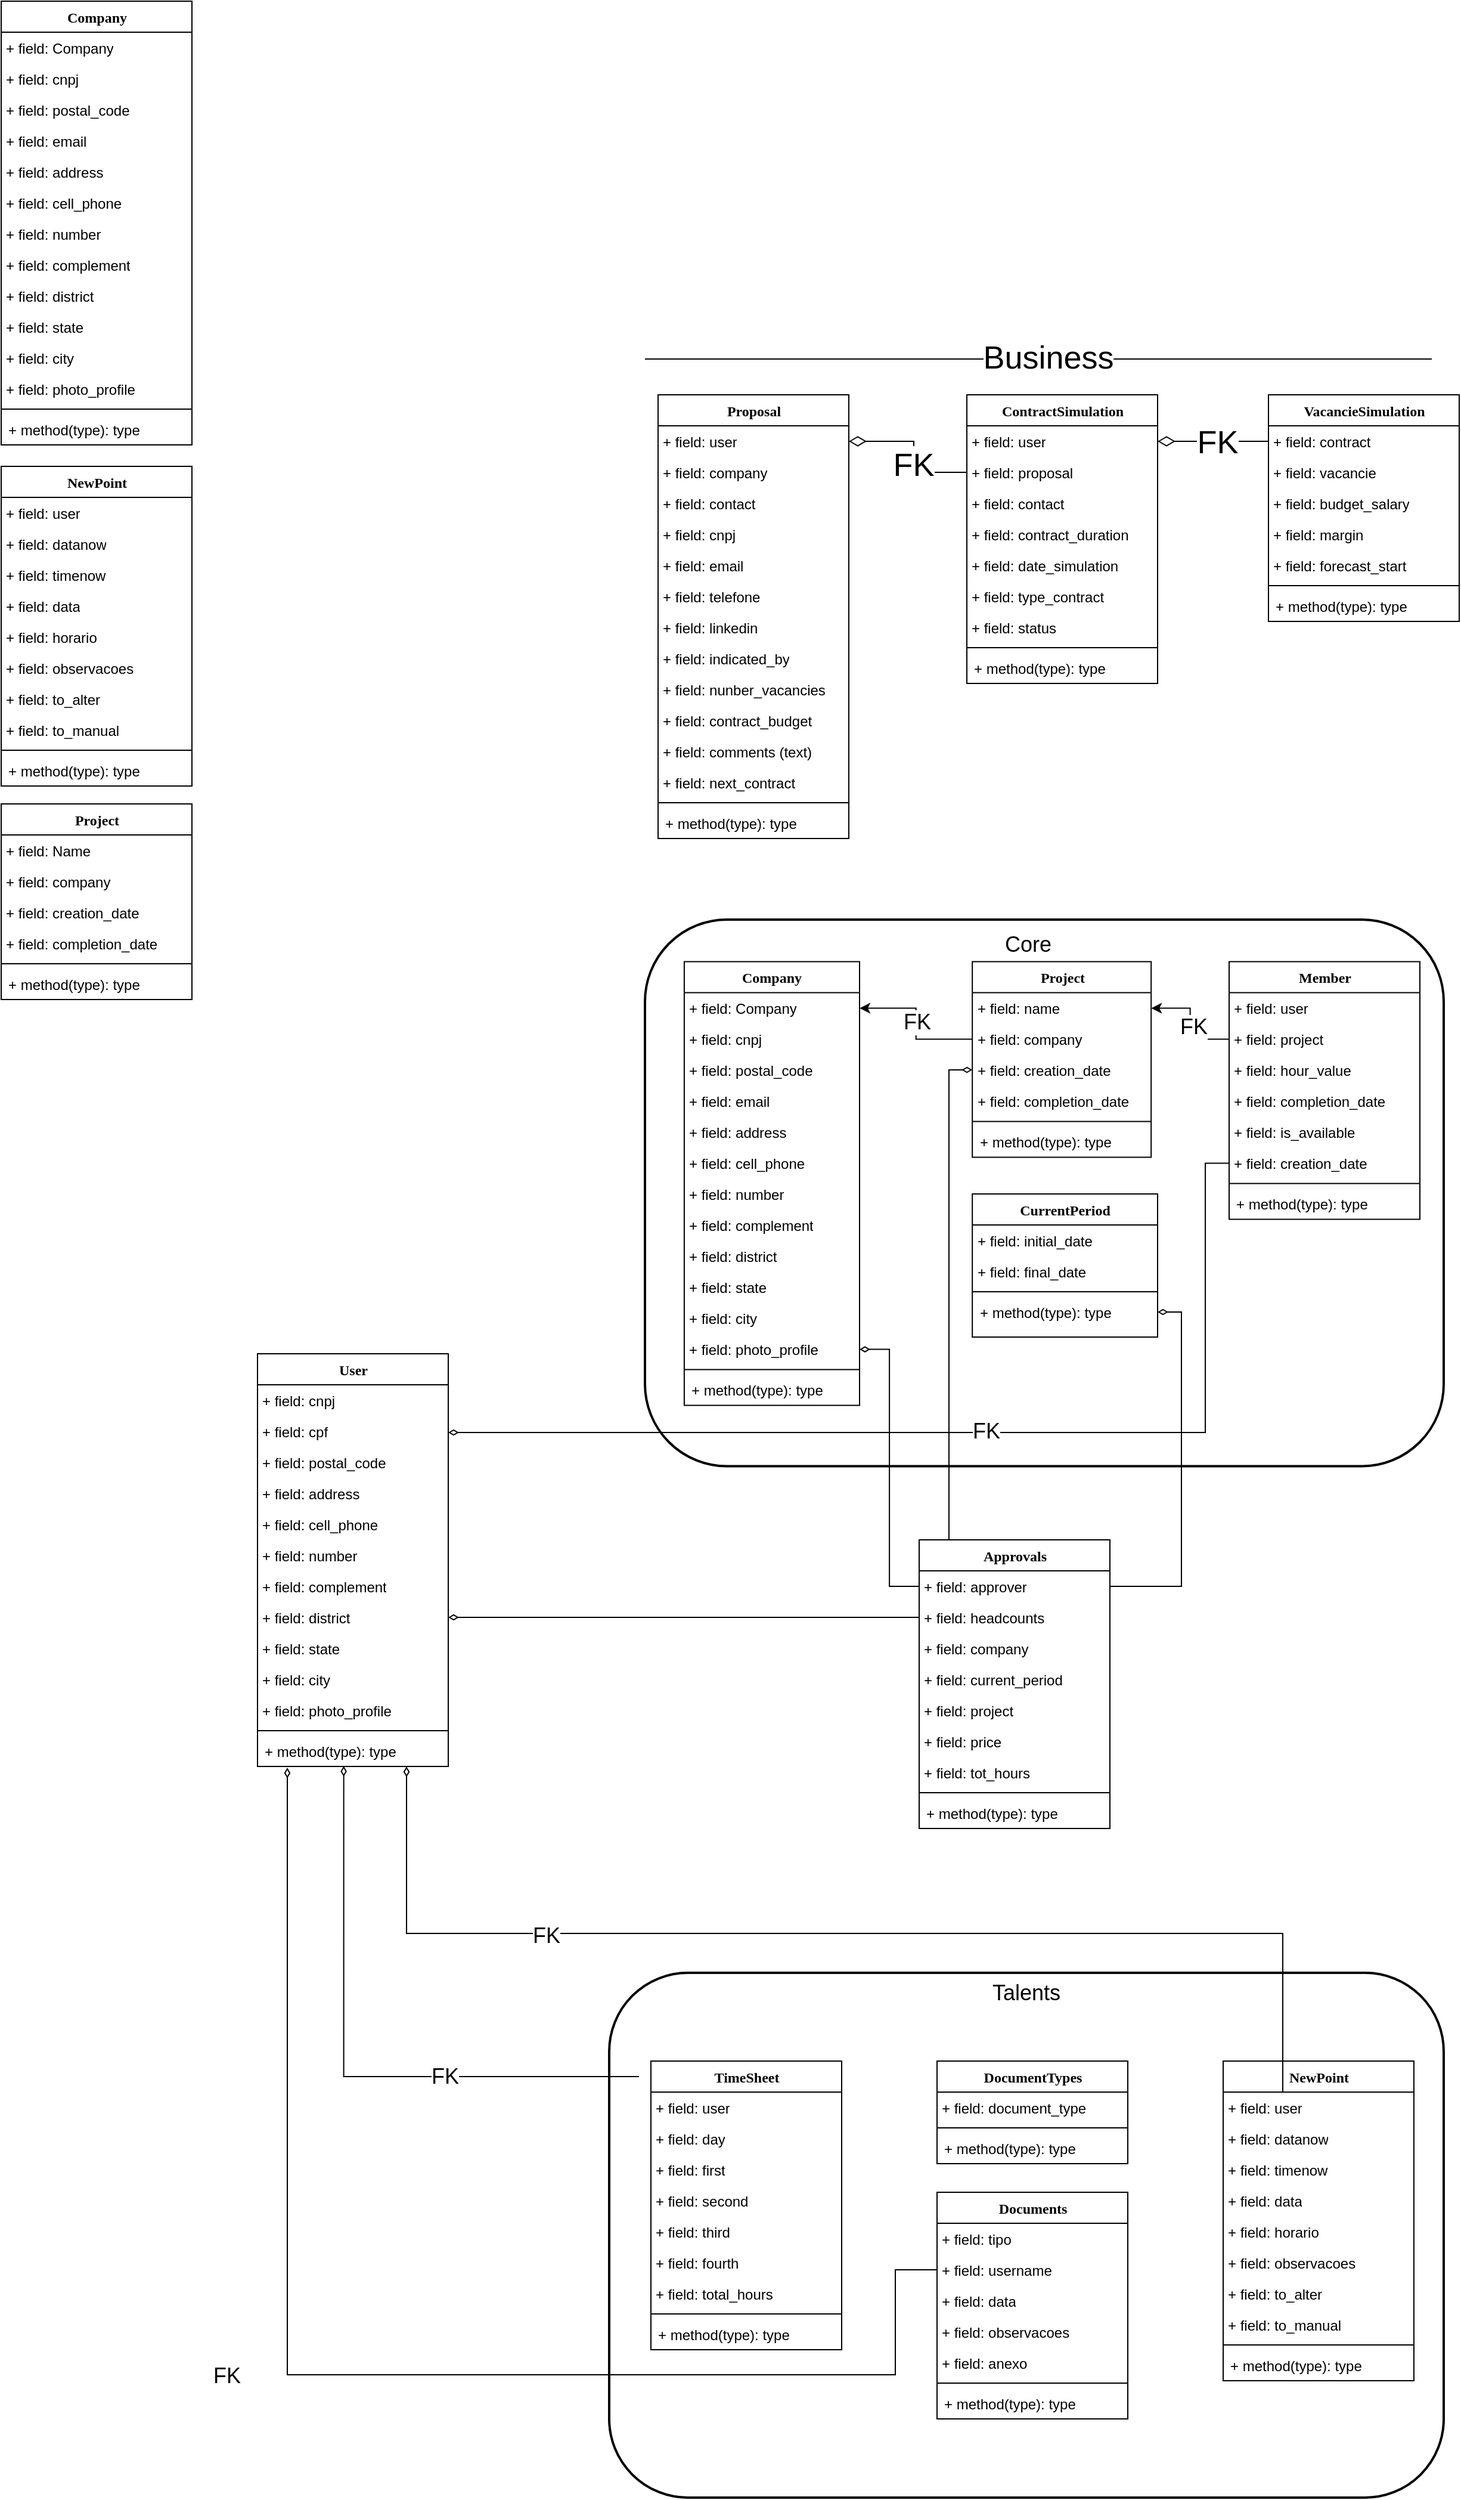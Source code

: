 <mxfile version="14.6.13" type="github">
  <diagram name="Page-1" id="6133507b-19e7-1e82-6fc7-422aa6c4b21f">
    <mxGraphModel dx="2085" dy="2381" grid="1" gridSize="10" guides="1" tooltips="1" connect="1" arrows="1" fold="1" page="1" pageScale="1" pageWidth="1100" pageHeight="850" background="none" math="0" shadow="0">
      <root>
        <mxCell id="0" />
        <mxCell id="1" parent="0" />
        <mxCell id="jMFiFp2JRC3NRYyeH_Bl-177" value="" style="group" vertex="1" connectable="0" parent="1">
          <mxGeometry x="330" y="380" width="700" height="467" as="geometry" />
        </mxCell>
        <mxCell id="jMFiFp2JRC3NRYyeH_Bl-175" value="" style="rounded=1;whiteSpace=wrap;html=1;fontSize=18;strokeWidth=2;" vertex="1" parent="jMFiFp2JRC3NRYyeH_Bl-177">
          <mxGeometry y="93" width="700" height="440" as="geometry" />
        </mxCell>
        <mxCell id="jMFiFp2JRC3NRYyeH_Bl-176" value="Talents" style="text;html=1;strokeColor=none;fillColor=none;align=center;verticalAlign=middle;whiteSpace=wrap;rounded=0;fontSize=18;" vertex="1" parent="jMFiFp2JRC3NRYyeH_Bl-177">
          <mxGeometry x="330" y="100" width="40" height="20" as="geometry" />
        </mxCell>
        <mxCell id="jMFiFp2JRC3NRYyeH_Bl-165" value="TimeSheet" style="swimlane;html=1;fontStyle=1;align=center;verticalAlign=top;childLayout=stackLayout;horizontal=1;startSize=26;horizontalStack=0;resizeParent=1;resizeLast=0;collapsible=1;marginBottom=0;swimlaneFillColor=#ffffff;rounded=0;shadow=0;comic=0;labelBackgroundColor=none;strokeWidth=1;fillColor=none;fontFamily=Verdana;fontSize=12" vertex="1" parent="jMFiFp2JRC3NRYyeH_Bl-177">
          <mxGeometry x="35" y="167" width="160" height="242" as="geometry">
            <mxRectangle x="35" y="167" width="100" height="26" as="alternateBounds" />
          </mxGeometry>
        </mxCell>
        <mxCell id="jMFiFp2JRC3NRYyeH_Bl-166" value="+ field: user" style="text;html=1;strokeColor=none;fillColor=none;align=left;verticalAlign=top;spacingLeft=2;spacingRight=1;whiteSpace=wrap;overflow=hidden;rotatable=0;points=[[0,0.5],[1,0.5]];portConstraint=eastwest;" vertex="1" parent="jMFiFp2JRC3NRYyeH_Bl-165">
          <mxGeometry y="26" width="160" height="26" as="geometry" />
        </mxCell>
        <mxCell id="jMFiFp2JRC3NRYyeH_Bl-167" value="+ field: day" style="text;html=1;strokeColor=none;fillColor=none;align=left;verticalAlign=top;spacingLeft=2;spacingRight=1;whiteSpace=wrap;overflow=hidden;rotatable=0;points=[[0,0.5],[1,0.5]];portConstraint=eastwest;" vertex="1" parent="jMFiFp2JRC3NRYyeH_Bl-165">
          <mxGeometry y="52" width="160" height="26" as="geometry" />
        </mxCell>
        <mxCell id="jMFiFp2JRC3NRYyeH_Bl-168" value="+ field: first" style="text;html=1;strokeColor=none;fillColor=none;align=left;verticalAlign=top;spacingLeft=2;spacingRight=1;whiteSpace=wrap;overflow=hidden;rotatable=0;points=[[0,0.5],[1,0.5]];portConstraint=eastwest;" vertex="1" parent="jMFiFp2JRC3NRYyeH_Bl-165">
          <mxGeometry y="78" width="160" height="26" as="geometry" />
        </mxCell>
        <mxCell id="jMFiFp2JRC3NRYyeH_Bl-169" value="+ field: second" style="text;html=1;strokeColor=none;fillColor=none;align=left;verticalAlign=top;spacingLeft=2;spacingRight=1;whiteSpace=wrap;overflow=hidden;rotatable=0;points=[[0,0.5],[1,0.5]];portConstraint=eastwest;" vertex="1" parent="jMFiFp2JRC3NRYyeH_Bl-165">
          <mxGeometry y="104" width="160" height="26" as="geometry" />
        </mxCell>
        <mxCell id="jMFiFp2JRC3NRYyeH_Bl-170" value="+ field: third" style="text;html=1;strokeColor=none;fillColor=none;align=left;verticalAlign=top;spacingLeft=2;spacingRight=1;whiteSpace=wrap;overflow=hidden;rotatable=0;points=[[0,0.5],[1,0.5]];portConstraint=eastwest;" vertex="1" parent="jMFiFp2JRC3NRYyeH_Bl-165">
          <mxGeometry y="130" width="160" height="26" as="geometry" />
        </mxCell>
        <mxCell id="jMFiFp2JRC3NRYyeH_Bl-173" value="+ field: fourth" style="text;html=1;strokeColor=none;fillColor=none;align=left;verticalAlign=top;spacingLeft=2;spacingRight=1;whiteSpace=wrap;overflow=hidden;rotatable=0;points=[[0,0.5],[1,0.5]];portConstraint=eastwest;" vertex="1" parent="jMFiFp2JRC3NRYyeH_Bl-165">
          <mxGeometry y="156" width="160" height="26" as="geometry" />
        </mxCell>
        <mxCell id="jMFiFp2JRC3NRYyeH_Bl-174" value="+ field: total_hours" style="text;html=1;strokeColor=none;fillColor=none;align=left;verticalAlign=top;spacingLeft=2;spacingRight=1;whiteSpace=wrap;overflow=hidden;rotatable=0;points=[[0,0.5],[1,0.5]];portConstraint=eastwest;" vertex="1" parent="jMFiFp2JRC3NRYyeH_Bl-165">
          <mxGeometry y="182" width="160" height="26" as="geometry" />
        </mxCell>
        <mxCell id="jMFiFp2JRC3NRYyeH_Bl-171" value="" style="line;html=1;strokeWidth=1;fillColor=none;align=left;verticalAlign=middle;spacingTop=-1;spacingLeft=3;spacingRight=3;rotatable=0;labelPosition=right;points=[];portConstraint=eastwest;" vertex="1" parent="jMFiFp2JRC3NRYyeH_Bl-165">
          <mxGeometry y="208" width="160" height="8" as="geometry" />
        </mxCell>
        <mxCell id="jMFiFp2JRC3NRYyeH_Bl-172" value="+ method(type): type" style="text;html=1;strokeColor=none;fillColor=none;align=left;verticalAlign=top;spacingLeft=4;spacingRight=4;whiteSpace=wrap;overflow=hidden;rotatable=0;points=[[0,0.5],[1,0.5]];portConstraint=eastwest;" vertex="1" parent="jMFiFp2JRC3NRYyeH_Bl-165">
          <mxGeometry y="216" width="160" height="26" as="geometry" />
        </mxCell>
        <mxCell id="jMFiFp2JRC3NRYyeH_Bl-150" value="DocumentTypes" style="swimlane;html=1;fontStyle=1;align=center;verticalAlign=top;childLayout=stackLayout;horizontal=1;startSize=26;horizontalStack=0;resizeParent=1;resizeLast=0;collapsible=1;marginBottom=0;swimlaneFillColor=#ffffff;rounded=0;shadow=0;comic=0;labelBackgroundColor=none;strokeWidth=1;fillColor=none;fontFamily=Verdana;fontSize=12" vertex="1" parent="jMFiFp2JRC3NRYyeH_Bl-177">
          <mxGeometry x="275" y="167" width="160" height="86" as="geometry">
            <mxRectangle x="275" y="167" width="140" height="26" as="alternateBounds" />
          </mxGeometry>
        </mxCell>
        <mxCell id="jMFiFp2JRC3NRYyeH_Bl-151" value="+ field: document_type" style="text;html=1;strokeColor=none;fillColor=none;align=left;verticalAlign=top;spacingLeft=2;spacingRight=1;whiteSpace=wrap;overflow=hidden;rotatable=0;points=[[0,0.5],[1,0.5]];portConstraint=eastwest;" vertex="1" parent="jMFiFp2JRC3NRYyeH_Bl-150">
          <mxGeometry y="26" width="160" height="26" as="geometry" />
        </mxCell>
        <mxCell id="jMFiFp2JRC3NRYyeH_Bl-155" value="" style="line;html=1;strokeWidth=1;fillColor=none;align=left;verticalAlign=middle;spacingTop=-1;spacingLeft=3;spacingRight=3;rotatable=0;labelPosition=right;points=[];portConstraint=eastwest;" vertex="1" parent="jMFiFp2JRC3NRYyeH_Bl-150">
          <mxGeometry y="52" width="160" height="8" as="geometry" />
        </mxCell>
        <mxCell id="jMFiFp2JRC3NRYyeH_Bl-156" value="+ method(type): type" style="text;html=1;strokeColor=none;fillColor=none;align=left;verticalAlign=top;spacingLeft=4;spacingRight=4;whiteSpace=wrap;overflow=hidden;rotatable=0;points=[[0,0.5],[1,0.5]];portConstraint=eastwest;" vertex="1" parent="jMFiFp2JRC3NRYyeH_Bl-150">
          <mxGeometry y="60" width="160" height="26" as="geometry" />
        </mxCell>
        <mxCell id="jMFiFp2JRC3NRYyeH_Bl-157" value="Documents" style="swimlane;html=1;fontStyle=1;align=center;verticalAlign=top;childLayout=stackLayout;horizontal=1;startSize=26;horizontalStack=0;resizeParent=1;resizeLast=0;collapsible=1;marginBottom=0;swimlaneFillColor=#ffffff;rounded=0;shadow=0;comic=0;labelBackgroundColor=none;strokeWidth=1;fillColor=none;fontFamily=Verdana;fontSize=12" vertex="1" parent="jMFiFp2JRC3NRYyeH_Bl-177">
          <mxGeometry x="275" y="277" width="160" height="190" as="geometry">
            <mxRectangle x="275" y="277" width="110" height="26" as="alternateBounds" />
          </mxGeometry>
        </mxCell>
        <mxCell id="jMFiFp2JRC3NRYyeH_Bl-162" value="+ field: tipo" style="text;html=1;strokeColor=none;fillColor=none;align=left;verticalAlign=top;spacingLeft=2;spacingRight=1;whiteSpace=wrap;overflow=hidden;rotatable=0;points=[[0,0.5],[1,0.5]];portConstraint=eastwest;" vertex="1" parent="jMFiFp2JRC3NRYyeH_Bl-157">
          <mxGeometry y="26" width="160" height="26" as="geometry" />
        </mxCell>
        <mxCell id="jMFiFp2JRC3NRYyeH_Bl-158" value="+ field: username" style="text;html=1;strokeColor=none;fillColor=none;align=left;verticalAlign=top;spacingLeft=2;spacingRight=1;whiteSpace=wrap;overflow=hidden;rotatable=0;points=[[0,0.5],[1,0.5]];portConstraint=eastwest;" vertex="1" parent="jMFiFp2JRC3NRYyeH_Bl-157">
          <mxGeometry y="52" width="160" height="26" as="geometry" />
        </mxCell>
        <mxCell id="jMFiFp2JRC3NRYyeH_Bl-163" value="+ field: data" style="text;html=1;strokeColor=none;fillColor=none;align=left;verticalAlign=top;spacingLeft=2;spacingRight=1;whiteSpace=wrap;overflow=hidden;rotatable=0;points=[[0,0.5],[1,0.5]];portConstraint=eastwest;" vertex="1" parent="jMFiFp2JRC3NRYyeH_Bl-157">
          <mxGeometry y="78" width="160" height="26" as="geometry" />
        </mxCell>
        <mxCell id="jMFiFp2JRC3NRYyeH_Bl-164" value="+ field: observacoes" style="text;html=1;strokeColor=none;fillColor=none;align=left;verticalAlign=top;spacingLeft=2;spacingRight=1;whiteSpace=wrap;overflow=hidden;rotatable=0;points=[[0,0.5],[1,0.5]];portConstraint=eastwest;" vertex="1" parent="jMFiFp2JRC3NRYyeH_Bl-157">
          <mxGeometry y="104" width="160" height="26" as="geometry" />
        </mxCell>
        <mxCell id="jMFiFp2JRC3NRYyeH_Bl-161" value="+ field: anexo" style="text;html=1;strokeColor=none;fillColor=none;align=left;verticalAlign=top;spacingLeft=2;spacingRight=1;whiteSpace=wrap;overflow=hidden;rotatable=0;points=[[0,0.5],[1,0.5]];portConstraint=eastwest;" vertex="1" parent="jMFiFp2JRC3NRYyeH_Bl-157">
          <mxGeometry y="130" width="160" height="26" as="geometry" />
        </mxCell>
        <mxCell id="jMFiFp2JRC3NRYyeH_Bl-159" value="" style="line;html=1;strokeWidth=1;fillColor=none;align=left;verticalAlign=middle;spacingTop=-1;spacingLeft=3;spacingRight=3;rotatable=0;labelPosition=right;points=[];portConstraint=eastwest;" vertex="1" parent="jMFiFp2JRC3NRYyeH_Bl-157">
          <mxGeometry y="156" width="160" height="8" as="geometry" />
        </mxCell>
        <mxCell id="jMFiFp2JRC3NRYyeH_Bl-160" value="+ method(type): type" style="text;html=1;strokeColor=none;fillColor=none;align=left;verticalAlign=top;spacingLeft=4;spacingRight=4;whiteSpace=wrap;overflow=hidden;rotatable=0;points=[[0,0.5],[1,0.5]];portConstraint=eastwest;" vertex="1" parent="jMFiFp2JRC3NRYyeH_Bl-157">
          <mxGeometry y="164" width="160" height="26" as="geometry" />
        </mxCell>
        <mxCell id="jMFiFp2JRC3NRYyeH_Bl-123" value="NewPoint" style="swimlane;html=1;fontStyle=1;align=center;verticalAlign=top;childLayout=stackLayout;horizontal=1;startSize=26;horizontalStack=0;resizeParent=1;resizeLast=0;collapsible=1;marginBottom=0;swimlaneFillColor=#ffffff;rounded=0;shadow=0;comic=0;labelBackgroundColor=none;strokeWidth=1;fillColor=none;fontFamily=Verdana;fontSize=12" vertex="1" parent="jMFiFp2JRC3NRYyeH_Bl-177">
          <mxGeometry x="515" y="167" width="160" height="268" as="geometry">
            <mxRectangle x="515" y="167" width="100" height="26" as="alternateBounds" />
          </mxGeometry>
        </mxCell>
        <mxCell id="jMFiFp2JRC3NRYyeH_Bl-124" value="+ field: user" style="text;html=1;strokeColor=none;fillColor=none;align=left;verticalAlign=top;spacingLeft=2;spacingRight=1;whiteSpace=wrap;overflow=hidden;rotatable=0;points=[[0,0.5],[1,0.5]];portConstraint=eastwest;" vertex="1" parent="jMFiFp2JRC3NRYyeH_Bl-123">
          <mxGeometry y="26" width="160" height="26" as="geometry" />
        </mxCell>
        <mxCell id="jMFiFp2JRC3NRYyeH_Bl-125" value="+ field: datanow" style="text;html=1;strokeColor=none;fillColor=none;align=left;verticalAlign=top;spacingLeft=2;spacingRight=1;whiteSpace=wrap;overflow=hidden;rotatable=0;points=[[0,0.5],[1,0.5]];portConstraint=eastwest;" vertex="1" parent="jMFiFp2JRC3NRYyeH_Bl-123">
          <mxGeometry y="52" width="160" height="26" as="geometry" />
        </mxCell>
        <mxCell id="jMFiFp2JRC3NRYyeH_Bl-126" value="+ field: timenow" style="text;html=1;strokeColor=none;fillColor=none;align=left;verticalAlign=top;spacingLeft=2;spacingRight=1;whiteSpace=wrap;overflow=hidden;rotatable=0;points=[[0,0.5],[1,0.5]];portConstraint=eastwest;" vertex="1" parent="jMFiFp2JRC3NRYyeH_Bl-123">
          <mxGeometry y="78" width="160" height="26" as="geometry" />
        </mxCell>
        <mxCell id="jMFiFp2JRC3NRYyeH_Bl-127" value="+ field: data" style="text;html=1;strokeColor=none;fillColor=none;align=left;verticalAlign=top;spacingLeft=2;spacingRight=1;whiteSpace=wrap;overflow=hidden;rotatable=0;points=[[0,0.5],[1,0.5]];portConstraint=eastwest;" vertex="1" parent="jMFiFp2JRC3NRYyeH_Bl-123">
          <mxGeometry y="104" width="160" height="26" as="geometry" />
        </mxCell>
        <mxCell id="jMFiFp2JRC3NRYyeH_Bl-128" value="+ field: horario" style="text;html=1;strokeColor=none;fillColor=none;align=left;verticalAlign=top;spacingLeft=2;spacingRight=1;whiteSpace=wrap;overflow=hidden;rotatable=0;points=[[0,0.5],[1,0.5]];portConstraint=eastwest;" vertex="1" parent="jMFiFp2JRC3NRYyeH_Bl-123">
          <mxGeometry y="130" width="160" height="26" as="geometry" />
        </mxCell>
        <mxCell id="jMFiFp2JRC3NRYyeH_Bl-129" value="+ field: observacoes" style="text;html=1;strokeColor=none;fillColor=none;align=left;verticalAlign=top;spacingLeft=2;spacingRight=1;whiteSpace=wrap;overflow=hidden;rotatable=0;points=[[0,0.5],[1,0.5]];portConstraint=eastwest;" vertex="1" parent="jMFiFp2JRC3NRYyeH_Bl-123">
          <mxGeometry y="156" width="160" height="26" as="geometry" />
        </mxCell>
        <mxCell id="jMFiFp2JRC3NRYyeH_Bl-130" value="+ field: to_alter" style="text;html=1;strokeColor=none;fillColor=none;align=left;verticalAlign=top;spacingLeft=2;spacingRight=1;whiteSpace=wrap;overflow=hidden;rotatable=0;points=[[0,0.5],[1,0.5]];portConstraint=eastwest;" vertex="1" parent="jMFiFp2JRC3NRYyeH_Bl-123">
          <mxGeometry y="182" width="160" height="26" as="geometry" />
        </mxCell>
        <mxCell id="jMFiFp2JRC3NRYyeH_Bl-131" value="+ field: to_manual" style="text;html=1;strokeColor=none;fillColor=none;align=left;verticalAlign=top;spacingLeft=2;spacingRight=1;whiteSpace=wrap;overflow=hidden;rotatable=0;points=[[0,0.5],[1,0.5]];portConstraint=eastwest;" vertex="1" parent="jMFiFp2JRC3NRYyeH_Bl-123">
          <mxGeometry y="208" width="160" height="26" as="geometry" />
        </mxCell>
        <mxCell id="jMFiFp2JRC3NRYyeH_Bl-136" value="" style="line;html=1;strokeWidth=1;fillColor=none;align=left;verticalAlign=middle;spacingTop=-1;spacingLeft=3;spacingRight=3;rotatable=0;labelPosition=right;points=[];portConstraint=eastwest;" vertex="1" parent="jMFiFp2JRC3NRYyeH_Bl-123">
          <mxGeometry y="234" width="160" height="8" as="geometry" />
        </mxCell>
        <mxCell id="jMFiFp2JRC3NRYyeH_Bl-137" value="+ method(type): type" style="text;html=1;strokeColor=none;fillColor=none;align=left;verticalAlign=top;spacingLeft=4;spacingRight=4;whiteSpace=wrap;overflow=hidden;rotatable=0;points=[[0,0.5],[1,0.5]];portConstraint=eastwest;" vertex="1" parent="jMFiFp2JRC3NRYyeH_Bl-123">
          <mxGeometry y="242" width="160" height="26" as="geometry" />
        </mxCell>
        <mxCell id="jMFiFp2JRC3NRYyeH_Bl-8" value="" style="group" vertex="1" connectable="0" parent="1">
          <mxGeometry x="360" y="-410" width="670" height="470" as="geometry" />
        </mxCell>
        <mxCell id="jMFiFp2JRC3NRYyeH_Bl-6" value="" style="rounded=1;whiteSpace=wrap;html=1;strokeWidth=2;" vertex="1" parent="jMFiFp2JRC3NRYyeH_Bl-8">
          <mxGeometry width="670.0" height="458.25" as="geometry" />
        </mxCell>
        <mxCell id="jMFiFp2JRC3NRYyeH_Bl-7" value="Core" style="text;html=1;strokeColor=none;fillColor=none;align=center;verticalAlign=middle;whiteSpace=wrap;rounded=0;fontSize=18;" vertex="1" parent="jMFiFp2JRC3NRYyeH_Bl-8">
          <mxGeometry x="252.959" y="5.875" width="136.735" height="29.375" as="geometry" />
        </mxCell>
        <mxCell id="jMFiFp2JRC3NRYyeH_Bl-1" value="Company" style="swimlane;html=1;fontStyle=1;align=center;verticalAlign=top;childLayout=stackLayout;horizontal=1;startSize=26;horizontalStack=0;resizeParent=1;resizeLast=0;collapsible=1;marginBottom=0;swimlaneFillColor=#ffffff;rounded=0;shadow=0;comic=0;labelBackgroundColor=none;strokeWidth=1;fillColor=none;fontFamily=Verdana;fontSize=12" vertex="1" parent="jMFiFp2JRC3NRYyeH_Bl-8">
          <mxGeometry x="32.95" y="35.25" width="147.05" height="372" as="geometry" />
        </mxCell>
        <mxCell id="jMFiFp2JRC3NRYyeH_Bl-2" value="+ field: Company" style="text;html=1;strokeColor=none;fillColor=none;align=left;verticalAlign=top;spacingLeft=2;spacingRight=1;whiteSpace=wrap;overflow=hidden;rotatable=0;points=[[0,0.5],[1,0.5]];portConstraint=eastwest;" vertex="1" parent="jMFiFp2JRC3NRYyeH_Bl-1">
          <mxGeometry y="26" width="147.05" height="26" as="geometry" />
        </mxCell>
        <mxCell id="jMFiFp2JRC3NRYyeH_Bl-3" value="+ field: cnpj" style="text;html=1;strokeColor=none;fillColor=none;align=left;verticalAlign=top;spacingLeft=2;spacingRight=1;whiteSpace=wrap;overflow=hidden;rotatable=0;points=[[0,0.5],[1,0.5]];portConstraint=eastwest;" vertex="1" parent="jMFiFp2JRC3NRYyeH_Bl-1">
          <mxGeometry y="52" width="147.05" height="26" as="geometry" />
        </mxCell>
        <mxCell id="jMFiFp2JRC3NRYyeH_Bl-10" value="+ field: postal_code" style="text;html=1;strokeColor=none;fillColor=none;align=left;verticalAlign=top;spacingLeft=2;spacingRight=1;whiteSpace=wrap;overflow=hidden;rotatable=0;points=[[0,0.5],[1,0.5]];portConstraint=eastwest;" vertex="1" parent="jMFiFp2JRC3NRYyeH_Bl-1">
          <mxGeometry y="78" width="147.05" height="26" as="geometry" />
        </mxCell>
        <mxCell id="jMFiFp2JRC3NRYyeH_Bl-11" value="+ field: email" style="text;html=1;strokeColor=none;fillColor=none;align=left;verticalAlign=top;spacingLeft=2;spacingRight=1;whiteSpace=wrap;overflow=hidden;rotatable=0;points=[[0,0.5],[1,0.5]];portConstraint=eastwest;" vertex="1" parent="jMFiFp2JRC3NRYyeH_Bl-1">
          <mxGeometry y="104" width="147.05" height="26" as="geometry" />
        </mxCell>
        <mxCell id="jMFiFp2JRC3NRYyeH_Bl-12" value="+ field: address" style="text;html=1;strokeColor=none;fillColor=none;align=left;verticalAlign=top;spacingLeft=2;spacingRight=1;whiteSpace=wrap;overflow=hidden;rotatable=0;points=[[0,0.5],[1,0.5]];portConstraint=eastwest;" vertex="1" parent="jMFiFp2JRC3NRYyeH_Bl-1">
          <mxGeometry y="130" width="147.05" height="26" as="geometry" />
        </mxCell>
        <mxCell id="jMFiFp2JRC3NRYyeH_Bl-13" value="+ field: cell_phone" style="text;html=1;strokeColor=none;fillColor=none;align=left;verticalAlign=top;spacingLeft=2;spacingRight=1;whiteSpace=wrap;overflow=hidden;rotatable=0;points=[[0,0.5],[1,0.5]];portConstraint=eastwest;" vertex="1" parent="jMFiFp2JRC3NRYyeH_Bl-1">
          <mxGeometry y="156" width="147.05" height="26" as="geometry" />
        </mxCell>
        <mxCell id="jMFiFp2JRC3NRYyeH_Bl-14" value="+ field: number" style="text;html=1;strokeColor=none;fillColor=none;align=left;verticalAlign=top;spacingLeft=2;spacingRight=1;whiteSpace=wrap;overflow=hidden;rotatable=0;points=[[0,0.5],[1,0.5]];portConstraint=eastwest;" vertex="1" parent="jMFiFp2JRC3NRYyeH_Bl-1">
          <mxGeometry y="182" width="147.05" height="26" as="geometry" />
        </mxCell>
        <mxCell id="jMFiFp2JRC3NRYyeH_Bl-15" value="+ field: complement" style="text;html=1;strokeColor=none;fillColor=none;align=left;verticalAlign=top;spacingLeft=2;spacingRight=1;whiteSpace=wrap;overflow=hidden;rotatable=0;points=[[0,0.5],[1,0.5]];portConstraint=eastwest;" vertex="1" parent="jMFiFp2JRC3NRYyeH_Bl-1">
          <mxGeometry y="208" width="147.05" height="26" as="geometry" />
        </mxCell>
        <mxCell id="jMFiFp2JRC3NRYyeH_Bl-16" value="+ field: district" style="text;html=1;strokeColor=none;fillColor=none;align=left;verticalAlign=top;spacingLeft=2;spacingRight=1;whiteSpace=wrap;overflow=hidden;rotatable=0;points=[[0,0.5],[1,0.5]];portConstraint=eastwest;" vertex="1" parent="jMFiFp2JRC3NRYyeH_Bl-1">
          <mxGeometry y="234" width="147.05" height="26" as="geometry" />
        </mxCell>
        <mxCell id="jMFiFp2JRC3NRYyeH_Bl-17" value="+ field: state" style="text;html=1;strokeColor=none;fillColor=none;align=left;verticalAlign=top;spacingLeft=2;spacingRight=1;whiteSpace=wrap;overflow=hidden;rotatable=0;points=[[0,0.5],[1,0.5]];portConstraint=eastwest;" vertex="1" parent="jMFiFp2JRC3NRYyeH_Bl-1">
          <mxGeometry y="260" width="147.05" height="26" as="geometry" />
        </mxCell>
        <mxCell id="jMFiFp2JRC3NRYyeH_Bl-18" value="+ field: city" style="text;html=1;strokeColor=none;fillColor=none;align=left;verticalAlign=top;spacingLeft=2;spacingRight=1;whiteSpace=wrap;overflow=hidden;rotatable=0;points=[[0,0.5],[1,0.5]];portConstraint=eastwest;" vertex="1" parent="jMFiFp2JRC3NRYyeH_Bl-1">
          <mxGeometry y="286" width="147.05" height="26" as="geometry" />
        </mxCell>
        <mxCell id="jMFiFp2JRC3NRYyeH_Bl-19" value="+ field: photo_profile" style="text;html=1;strokeColor=none;fillColor=none;align=left;verticalAlign=top;spacingLeft=2;spacingRight=1;whiteSpace=wrap;overflow=hidden;rotatable=0;points=[[0,0.5],[1,0.5]];portConstraint=eastwest;" vertex="1" parent="jMFiFp2JRC3NRYyeH_Bl-1">
          <mxGeometry y="312" width="147.05" height="26" as="geometry" />
        </mxCell>
        <mxCell id="jMFiFp2JRC3NRYyeH_Bl-4" value="" style="line;html=1;strokeWidth=1;fillColor=none;align=left;verticalAlign=middle;spacingTop=-1;spacingLeft=3;spacingRight=3;rotatable=0;labelPosition=right;points=[];portConstraint=eastwest;" vertex="1" parent="jMFiFp2JRC3NRYyeH_Bl-1">
          <mxGeometry y="338" width="147.05" height="8" as="geometry" />
        </mxCell>
        <mxCell id="jMFiFp2JRC3NRYyeH_Bl-5" value="+ method(type): type" style="text;html=1;strokeColor=none;fillColor=none;align=left;verticalAlign=top;spacingLeft=4;spacingRight=4;whiteSpace=wrap;overflow=hidden;rotatable=0;points=[[0,0.5],[1,0.5]];portConstraint=eastwest;" vertex="1" parent="jMFiFp2JRC3NRYyeH_Bl-1">
          <mxGeometry y="346" width="147.05" height="26" as="geometry" />
        </mxCell>
        <mxCell id="jMFiFp2JRC3NRYyeH_Bl-36" value="Project" style="swimlane;html=1;fontStyle=1;align=center;verticalAlign=top;childLayout=stackLayout;horizontal=1;startSize=26;horizontalStack=0;resizeParent=1;resizeLast=0;collapsible=1;marginBottom=0;swimlaneFillColor=#ffffff;rounded=0;shadow=0;comic=0;labelBackgroundColor=none;strokeWidth=1;fillColor=none;fontFamily=Verdana;fontSize=12" vertex="1" parent="jMFiFp2JRC3NRYyeH_Bl-8">
          <mxGeometry x="274.59" y="35.25" width="150" height="164" as="geometry" />
        </mxCell>
        <mxCell id="jMFiFp2JRC3NRYyeH_Bl-37" value="+ field: name" style="text;html=1;strokeColor=none;fillColor=none;align=left;verticalAlign=top;spacingLeft=2;spacingRight=1;whiteSpace=wrap;overflow=hidden;rotatable=0;points=[[0,0.5],[1,0.5]];portConstraint=eastwest;" vertex="1" parent="jMFiFp2JRC3NRYyeH_Bl-36">
          <mxGeometry y="26" width="150" height="26" as="geometry" />
        </mxCell>
        <mxCell id="jMFiFp2JRC3NRYyeH_Bl-38" value="+ field: company" style="text;html=1;strokeColor=none;fillColor=none;align=left;verticalAlign=top;spacingLeft=2;spacingRight=1;whiteSpace=wrap;overflow=hidden;rotatable=0;points=[[0,0.5],[1,0.5]];portConstraint=eastwest;" vertex="1" parent="jMFiFp2JRC3NRYyeH_Bl-36">
          <mxGeometry y="52" width="150" height="26" as="geometry" />
        </mxCell>
        <mxCell id="jMFiFp2JRC3NRYyeH_Bl-39" value="+ field: creation_date" style="text;html=1;strokeColor=none;fillColor=none;align=left;verticalAlign=top;spacingLeft=2;spacingRight=1;whiteSpace=wrap;overflow=hidden;rotatable=0;points=[[0,0.5],[1,0.5]];portConstraint=eastwest;" vertex="1" parent="jMFiFp2JRC3NRYyeH_Bl-36">
          <mxGeometry y="78" width="150" height="26" as="geometry" />
        </mxCell>
        <mxCell id="jMFiFp2JRC3NRYyeH_Bl-40" value="+ field: completion_date" style="text;html=1;strokeColor=none;fillColor=none;align=left;verticalAlign=top;spacingLeft=2;spacingRight=1;whiteSpace=wrap;overflow=hidden;rotatable=0;points=[[0,0.5],[1,0.5]];portConstraint=eastwest;" vertex="1" parent="jMFiFp2JRC3NRYyeH_Bl-36">
          <mxGeometry y="104" width="150" height="26" as="geometry" />
        </mxCell>
        <mxCell id="jMFiFp2JRC3NRYyeH_Bl-49" value="" style="line;html=1;strokeWidth=1;fillColor=none;align=left;verticalAlign=middle;spacingTop=-1;spacingLeft=3;spacingRight=3;rotatable=0;labelPosition=right;points=[];portConstraint=eastwest;" vertex="1" parent="jMFiFp2JRC3NRYyeH_Bl-36">
          <mxGeometry y="130" width="150" height="8" as="geometry" />
        </mxCell>
        <mxCell id="jMFiFp2JRC3NRYyeH_Bl-50" value="+ method(type): type" style="text;html=1;strokeColor=none;fillColor=none;align=left;verticalAlign=top;spacingLeft=4;spacingRight=4;whiteSpace=wrap;overflow=hidden;rotatable=0;points=[[0,0.5],[1,0.5]];portConstraint=eastwest;" vertex="1" parent="jMFiFp2JRC3NRYyeH_Bl-36">
          <mxGeometry y="138" width="150" height="26" as="geometry" />
        </mxCell>
        <mxCell id="jMFiFp2JRC3NRYyeH_Bl-84" style="edgeStyle=orthogonalEdgeStyle;rounded=0;orthogonalLoop=1;jettySize=auto;html=1;exitX=0;exitY=0.5;exitDx=0;exitDy=0;fontSize=18;" edge="1" parent="jMFiFp2JRC3NRYyeH_Bl-8" source="jMFiFp2JRC3NRYyeH_Bl-38" target="jMFiFp2JRC3NRYyeH_Bl-2">
          <mxGeometry relative="1" as="geometry" />
        </mxCell>
        <mxCell id="jMFiFp2JRC3NRYyeH_Bl-85" value="FK" style="edgeLabel;html=1;align=center;verticalAlign=middle;resizable=0;points=[];fontSize=18;" vertex="1" connectable="0" parent="jMFiFp2JRC3NRYyeH_Bl-84">
          <mxGeometry x="0.026" relative="1" as="geometry">
            <mxPoint as="offset" />
          </mxGeometry>
        </mxCell>
        <mxCell id="jMFiFp2JRC3NRYyeH_Bl-86" value="Member" style="swimlane;html=1;fontStyle=1;align=center;verticalAlign=top;childLayout=stackLayout;horizontal=1;startSize=26;horizontalStack=0;resizeParent=1;resizeLast=0;collapsible=1;marginBottom=0;swimlaneFillColor=#ffffff;rounded=0;shadow=0;comic=0;labelBackgroundColor=none;strokeWidth=1;fillColor=none;fontFamily=Verdana;fontSize=12" vertex="1" parent="jMFiFp2JRC3NRYyeH_Bl-8">
          <mxGeometry x="490" y="35.25" width="160" height="216" as="geometry" />
        </mxCell>
        <mxCell id="jMFiFp2JRC3NRYyeH_Bl-87" value="+ field: user" style="text;html=1;strokeColor=none;fillColor=none;align=left;verticalAlign=top;spacingLeft=2;spacingRight=1;whiteSpace=wrap;overflow=hidden;rotatable=0;points=[[0,0.5],[1,0.5]];portConstraint=eastwest;" vertex="1" parent="jMFiFp2JRC3NRYyeH_Bl-86">
          <mxGeometry y="26" width="160" height="26" as="geometry" />
        </mxCell>
        <mxCell id="jMFiFp2JRC3NRYyeH_Bl-88" value="+ field: project" style="text;html=1;strokeColor=none;fillColor=none;align=left;verticalAlign=top;spacingLeft=2;spacingRight=1;whiteSpace=wrap;overflow=hidden;rotatable=0;points=[[0,0.5],[1,0.5]];portConstraint=eastwest;" vertex="1" parent="jMFiFp2JRC3NRYyeH_Bl-86">
          <mxGeometry y="52" width="160" height="26" as="geometry" />
        </mxCell>
        <mxCell id="jMFiFp2JRC3NRYyeH_Bl-89" value="+ field: hour_value" style="text;html=1;strokeColor=none;fillColor=none;align=left;verticalAlign=top;spacingLeft=2;spacingRight=1;whiteSpace=wrap;overflow=hidden;rotatable=0;points=[[0,0.5],[1,0.5]];portConstraint=eastwest;" vertex="1" parent="jMFiFp2JRC3NRYyeH_Bl-86">
          <mxGeometry y="78" width="160" height="26" as="geometry" />
        </mxCell>
        <mxCell id="jMFiFp2JRC3NRYyeH_Bl-93" value="+ field: completion_date" style="text;html=1;strokeColor=none;fillColor=none;align=left;verticalAlign=top;spacingLeft=2;spacingRight=1;whiteSpace=wrap;overflow=hidden;rotatable=0;points=[[0,0.5],[1,0.5]];portConstraint=eastwest;" vertex="1" parent="jMFiFp2JRC3NRYyeH_Bl-86">
          <mxGeometry y="104" width="160" height="26" as="geometry" />
        </mxCell>
        <mxCell id="jMFiFp2JRC3NRYyeH_Bl-90" value="+ field: is_available" style="text;html=1;strokeColor=none;fillColor=none;align=left;verticalAlign=top;spacingLeft=2;spacingRight=1;whiteSpace=wrap;overflow=hidden;rotatable=0;points=[[0,0.5],[1,0.5]];portConstraint=eastwest;" vertex="1" parent="jMFiFp2JRC3NRYyeH_Bl-86">
          <mxGeometry y="130" width="160" height="26" as="geometry" />
        </mxCell>
        <mxCell id="jMFiFp2JRC3NRYyeH_Bl-94" value="+ field: creation_date" style="text;html=1;strokeColor=none;fillColor=none;align=left;verticalAlign=top;spacingLeft=2;spacingRight=1;whiteSpace=wrap;overflow=hidden;rotatable=0;points=[[0,0.5],[1,0.5]];portConstraint=eastwest;" vertex="1" parent="jMFiFp2JRC3NRYyeH_Bl-86">
          <mxGeometry y="156" width="160" height="26" as="geometry" />
        </mxCell>
        <mxCell id="jMFiFp2JRC3NRYyeH_Bl-91" value="" style="line;html=1;strokeWidth=1;fillColor=none;align=left;verticalAlign=middle;spacingTop=-1;spacingLeft=3;spacingRight=3;rotatable=0;labelPosition=right;points=[];portConstraint=eastwest;" vertex="1" parent="jMFiFp2JRC3NRYyeH_Bl-86">
          <mxGeometry y="182" width="160" height="8" as="geometry" />
        </mxCell>
        <mxCell id="jMFiFp2JRC3NRYyeH_Bl-92" value="+ method(type): type" style="text;html=1;strokeColor=none;fillColor=none;align=left;verticalAlign=top;spacingLeft=4;spacingRight=4;whiteSpace=wrap;overflow=hidden;rotatable=0;points=[[0,0.5],[1,0.5]];portConstraint=eastwest;" vertex="1" parent="jMFiFp2JRC3NRYyeH_Bl-86">
          <mxGeometry y="190" width="160" height="26" as="geometry" />
        </mxCell>
        <mxCell id="jMFiFp2JRC3NRYyeH_Bl-95" style="edgeStyle=orthogonalEdgeStyle;rounded=0;orthogonalLoop=1;jettySize=auto;html=1;exitX=0;exitY=0.5;exitDx=0;exitDy=0;fontSize=18;" edge="1" parent="jMFiFp2JRC3NRYyeH_Bl-8" source="jMFiFp2JRC3NRYyeH_Bl-88" target="jMFiFp2JRC3NRYyeH_Bl-37">
          <mxGeometry relative="1" as="geometry" />
        </mxCell>
        <mxCell id="jMFiFp2JRC3NRYyeH_Bl-96" value="FK" style="edgeLabel;html=1;align=center;verticalAlign=middle;resizable=0;points=[];fontSize=18;" vertex="1" connectable="0" parent="jMFiFp2JRC3NRYyeH_Bl-95">
          <mxGeometry x="-0.058" y="-2" relative="1" as="geometry">
            <mxPoint as="offset" />
          </mxGeometry>
        </mxCell>
        <mxCell id="jMFiFp2JRC3NRYyeH_Bl-97" value="CurrentPeriod" style="swimlane;html=1;fontStyle=1;align=center;verticalAlign=top;childLayout=stackLayout;horizontal=1;startSize=26;horizontalStack=0;resizeParent=1;resizeLast=0;collapsible=1;marginBottom=0;swimlaneFillColor=#ffffff;rounded=0;shadow=0;comic=0;labelBackgroundColor=none;strokeWidth=1;fillColor=none;fontFamily=Verdana;fontSize=12" vertex="1" parent="jMFiFp2JRC3NRYyeH_Bl-8">
          <mxGeometry x="274.59" y="230" width="155.41" height="120" as="geometry" />
        </mxCell>
        <mxCell id="jMFiFp2JRC3NRYyeH_Bl-98" value="+ field: initial_date" style="text;html=1;strokeColor=none;fillColor=none;align=left;verticalAlign=top;spacingLeft=2;spacingRight=1;whiteSpace=wrap;overflow=hidden;rotatable=0;points=[[0,0.5],[1,0.5]];portConstraint=eastwest;" vertex="1" parent="jMFiFp2JRC3NRYyeH_Bl-97">
          <mxGeometry y="26" width="155.41" height="26" as="geometry" />
        </mxCell>
        <mxCell id="jMFiFp2JRC3NRYyeH_Bl-99" value="+ field: final_date" style="text;html=1;strokeColor=none;fillColor=none;align=left;verticalAlign=top;spacingLeft=2;spacingRight=1;whiteSpace=wrap;overflow=hidden;rotatable=0;points=[[0,0.5],[1,0.5]];portConstraint=eastwest;" vertex="1" parent="jMFiFp2JRC3NRYyeH_Bl-97">
          <mxGeometry y="52" width="155.41" height="26" as="geometry" />
        </mxCell>
        <mxCell id="jMFiFp2JRC3NRYyeH_Bl-102" value="" style="line;html=1;strokeWidth=1;fillColor=none;align=left;verticalAlign=middle;spacingTop=-1;spacingLeft=3;spacingRight=3;rotatable=0;labelPosition=right;points=[];portConstraint=eastwest;" vertex="1" parent="jMFiFp2JRC3NRYyeH_Bl-97">
          <mxGeometry y="78" width="155.41" height="8" as="geometry" />
        </mxCell>
        <mxCell id="jMFiFp2JRC3NRYyeH_Bl-103" value="+ method(type): type" style="text;html=1;strokeColor=none;fillColor=none;align=left;verticalAlign=top;spacingLeft=4;spacingRight=4;whiteSpace=wrap;overflow=hidden;rotatable=0;points=[[0,0.5],[1,0.5]];portConstraint=eastwest;" vertex="1" parent="jMFiFp2JRC3NRYyeH_Bl-97">
          <mxGeometry y="86" width="155.41" height="26" as="geometry" />
        </mxCell>
        <mxCell id="jMFiFp2JRC3NRYyeH_Bl-20" value="Company" style="swimlane;html=1;fontStyle=1;align=center;verticalAlign=top;childLayout=stackLayout;horizontal=1;startSize=26;horizontalStack=0;resizeParent=1;resizeLast=0;collapsible=1;marginBottom=0;swimlaneFillColor=#ffffff;rounded=0;shadow=0;comic=0;labelBackgroundColor=none;strokeWidth=1;fillColor=none;fontFamily=Verdana;fontSize=12" vertex="1" parent="1">
          <mxGeometry x="-180" y="-1180" width="160" height="372" as="geometry" />
        </mxCell>
        <mxCell id="jMFiFp2JRC3NRYyeH_Bl-21" value="+ field: Company" style="text;html=1;strokeColor=none;fillColor=none;align=left;verticalAlign=top;spacingLeft=2;spacingRight=1;whiteSpace=wrap;overflow=hidden;rotatable=0;points=[[0,0.5],[1,0.5]];portConstraint=eastwest;" vertex="1" parent="jMFiFp2JRC3NRYyeH_Bl-20">
          <mxGeometry y="26" width="160" height="26" as="geometry" />
        </mxCell>
        <mxCell id="jMFiFp2JRC3NRYyeH_Bl-22" value="+ field: cnpj" style="text;html=1;strokeColor=none;fillColor=none;align=left;verticalAlign=top;spacingLeft=2;spacingRight=1;whiteSpace=wrap;overflow=hidden;rotatable=0;points=[[0,0.5],[1,0.5]];portConstraint=eastwest;" vertex="1" parent="jMFiFp2JRC3NRYyeH_Bl-20">
          <mxGeometry y="52" width="160" height="26" as="geometry" />
        </mxCell>
        <mxCell id="jMFiFp2JRC3NRYyeH_Bl-23" value="+ field: postal_code" style="text;html=1;strokeColor=none;fillColor=none;align=left;verticalAlign=top;spacingLeft=2;spacingRight=1;whiteSpace=wrap;overflow=hidden;rotatable=0;points=[[0,0.5],[1,0.5]];portConstraint=eastwest;" vertex="1" parent="jMFiFp2JRC3NRYyeH_Bl-20">
          <mxGeometry y="78" width="160" height="26" as="geometry" />
        </mxCell>
        <mxCell id="jMFiFp2JRC3NRYyeH_Bl-24" value="+ field: email" style="text;html=1;strokeColor=none;fillColor=none;align=left;verticalAlign=top;spacingLeft=2;spacingRight=1;whiteSpace=wrap;overflow=hidden;rotatable=0;points=[[0,0.5],[1,0.5]];portConstraint=eastwest;" vertex="1" parent="jMFiFp2JRC3NRYyeH_Bl-20">
          <mxGeometry y="104" width="160" height="26" as="geometry" />
        </mxCell>
        <mxCell id="jMFiFp2JRC3NRYyeH_Bl-25" value="+ field: address" style="text;html=1;strokeColor=none;fillColor=none;align=left;verticalAlign=top;spacingLeft=2;spacingRight=1;whiteSpace=wrap;overflow=hidden;rotatable=0;points=[[0,0.5],[1,0.5]];portConstraint=eastwest;" vertex="1" parent="jMFiFp2JRC3NRYyeH_Bl-20">
          <mxGeometry y="130" width="160" height="26" as="geometry" />
        </mxCell>
        <mxCell id="jMFiFp2JRC3NRYyeH_Bl-26" value="+ field: cell_phone" style="text;html=1;strokeColor=none;fillColor=none;align=left;verticalAlign=top;spacingLeft=2;spacingRight=1;whiteSpace=wrap;overflow=hidden;rotatable=0;points=[[0,0.5],[1,0.5]];portConstraint=eastwest;" vertex="1" parent="jMFiFp2JRC3NRYyeH_Bl-20">
          <mxGeometry y="156" width="160" height="26" as="geometry" />
        </mxCell>
        <mxCell id="jMFiFp2JRC3NRYyeH_Bl-27" value="+ field: number" style="text;html=1;strokeColor=none;fillColor=none;align=left;verticalAlign=top;spacingLeft=2;spacingRight=1;whiteSpace=wrap;overflow=hidden;rotatable=0;points=[[0,0.5],[1,0.5]];portConstraint=eastwest;" vertex="1" parent="jMFiFp2JRC3NRYyeH_Bl-20">
          <mxGeometry y="182" width="160" height="26" as="geometry" />
        </mxCell>
        <mxCell id="jMFiFp2JRC3NRYyeH_Bl-28" value="+ field: complement" style="text;html=1;strokeColor=none;fillColor=none;align=left;verticalAlign=top;spacingLeft=2;spacingRight=1;whiteSpace=wrap;overflow=hidden;rotatable=0;points=[[0,0.5],[1,0.5]];portConstraint=eastwest;" vertex="1" parent="jMFiFp2JRC3NRYyeH_Bl-20">
          <mxGeometry y="208" width="160" height="26" as="geometry" />
        </mxCell>
        <mxCell id="jMFiFp2JRC3NRYyeH_Bl-29" value="+ field: district" style="text;html=1;strokeColor=none;fillColor=none;align=left;verticalAlign=top;spacingLeft=2;spacingRight=1;whiteSpace=wrap;overflow=hidden;rotatable=0;points=[[0,0.5],[1,0.5]];portConstraint=eastwest;" vertex="1" parent="jMFiFp2JRC3NRYyeH_Bl-20">
          <mxGeometry y="234" width="160" height="26" as="geometry" />
        </mxCell>
        <mxCell id="jMFiFp2JRC3NRYyeH_Bl-30" value="+ field: state" style="text;html=1;strokeColor=none;fillColor=none;align=left;verticalAlign=top;spacingLeft=2;spacingRight=1;whiteSpace=wrap;overflow=hidden;rotatable=0;points=[[0,0.5],[1,0.5]];portConstraint=eastwest;" vertex="1" parent="jMFiFp2JRC3NRYyeH_Bl-20">
          <mxGeometry y="260" width="160" height="26" as="geometry" />
        </mxCell>
        <mxCell id="jMFiFp2JRC3NRYyeH_Bl-31" value="+ field: city" style="text;html=1;strokeColor=none;fillColor=none;align=left;verticalAlign=top;spacingLeft=2;spacingRight=1;whiteSpace=wrap;overflow=hidden;rotatable=0;points=[[0,0.5],[1,0.5]];portConstraint=eastwest;" vertex="1" parent="jMFiFp2JRC3NRYyeH_Bl-20">
          <mxGeometry y="286" width="160" height="26" as="geometry" />
        </mxCell>
        <mxCell id="jMFiFp2JRC3NRYyeH_Bl-32" value="+ field: photo_profile" style="text;html=1;strokeColor=none;fillColor=none;align=left;verticalAlign=top;spacingLeft=2;spacingRight=1;whiteSpace=wrap;overflow=hidden;rotatable=0;points=[[0,0.5],[1,0.5]];portConstraint=eastwest;" vertex="1" parent="jMFiFp2JRC3NRYyeH_Bl-20">
          <mxGeometry y="312" width="160" height="26" as="geometry" />
        </mxCell>
        <mxCell id="jMFiFp2JRC3NRYyeH_Bl-33" value="" style="line;html=1;strokeWidth=1;fillColor=none;align=left;verticalAlign=middle;spacingTop=-1;spacingLeft=3;spacingRight=3;rotatable=0;labelPosition=right;points=[];portConstraint=eastwest;" vertex="1" parent="jMFiFp2JRC3NRYyeH_Bl-20">
          <mxGeometry y="338" width="160" height="8" as="geometry" />
        </mxCell>
        <mxCell id="jMFiFp2JRC3NRYyeH_Bl-34" value="+ method(type): type" style="text;html=1;strokeColor=none;fillColor=none;align=left;verticalAlign=top;spacingLeft=4;spacingRight=4;whiteSpace=wrap;overflow=hidden;rotatable=0;points=[[0,0.5],[1,0.5]];portConstraint=eastwest;" vertex="1" parent="jMFiFp2JRC3NRYyeH_Bl-20">
          <mxGeometry y="346" width="160" height="26" as="geometry" />
        </mxCell>
        <mxCell id="jMFiFp2JRC3NRYyeH_Bl-76" value="Project" style="swimlane;html=1;fontStyle=1;align=center;verticalAlign=top;childLayout=stackLayout;horizontal=1;startSize=26;horizontalStack=0;resizeParent=1;resizeLast=0;collapsible=1;marginBottom=0;swimlaneFillColor=#ffffff;rounded=0;shadow=0;comic=0;labelBackgroundColor=none;strokeWidth=1;fillColor=none;fontFamily=Verdana;fontSize=12" vertex="1" parent="1">
          <mxGeometry x="-180" y="-507" width="160" height="164" as="geometry" />
        </mxCell>
        <mxCell id="jMFiFp2JRC3NRYyeH_Bl-77" value="+ field: Name" style="text;html=1;strokeColor=none;fillColor=none;align=left;verticalAlign=top;spacingLeft=2;spacingRight=1;whiteSpace=wrap;overflow=hidden;rotatable=0;points=[[0,0.5],[1,0.5]];portConstraint=eastwest;" vertex="1" parent="jMFiFp2JRC3NRYyeH_Bl-76">
          <mxGeometry y="26" width="160" height="26" as="geometry" />
        </mxCell>
        <mxCell id="jMFiFp2JRC3NRYyeH_Bl-78" value="+ field: company" style="text;html=1;strokeColor=none;fillColor=none;align=left;verticalAlign=top;spacingLeft=2;spacingRight=1;whiteSpace=wrap;overflow=hidden;rotatable=0;points=[[0,0.5],[1,0.5]];portConstraint=eastwest;" vertex="1" parent="jMFiFp2JRC3NRYyeH_Bl-76">
          <mxGeometry y="52" width="160" height="26" as="geometry" />
        </mxCell>
        <mxCell id="jMFiFp2JRC3NRYyeH_Bl-79" value="+ field: creation_date" style="text;html=1;strokeColor=none;fillColor=none;align=left;verticalAlign=top;spacingLeft=2;spacingRight=1;whiteSpace=wrap;overflow=hidden;rotatable=0;points=[[0,0.5],[1,0.5]];portConstraint=eastwest;" vertex="1" parent="jMFiFp2JRC3NRYyeH_Bl-76">
          <mxGeometry y="78" width="160" height="26" as="geometry" />
        </mxCell>
        <mxCell id="jMFiFp2JRC3NRYyeH_Bl-80" value="+ field: completion_date" style="text;html=1;strokeColor=none;fillColor=none;align=left;verticalAlign=top;spacingLeft=2;spacingRight=1;whiteSpace=wrap;overflow=hidden;rotatable=0;points=[[0,0.5],[1,0.5]];portConstraint=eastwest;" vertex="1" parent="jMFiFp2JRC3NRYyeH_Bl-76">
          <mxGeometry y="104" width="160" height="26" as="geometry" />
        </mxCell>
        <mxCell id="jMFiFp2JRC3NRYyeH_Bl-81" value="" style="line;html=1;strokeWidth=1;fillColor=none;align=left;verticalAlign=middle;spacingTop=-1;spacingLeft=3;spacingRight=3;rotatable=0;labelPosition=right;points=[];portConstraint=eastwest;" vertex="1" parent="jMFiFp2JRC3NRYyeH_Bl-76">
          <mxGeometry y="130" width="160" height="8" as="geometry" />
        </mxCell>
        <mxCell id="jMFiFp2JRC3NRYyeH_Bl-82" value="+ method(type): type" style="text;html=1;strokeColor=none;fillColor=none;align=left;verticalAlign=top;spacingLeft=4;spacingRight=4;whiteSpace=wrap;overflow=hidden;rotatable=0;points=[[0,0.5],[1,0.5]];portConstraint=eastwest;" vertex="1" parent="jMFiFp2JRC3NRYyeH_Bl-76">
          <mxGeometry y="138" width="160" height="26" as="geometry" />
        </mxCell>
        <mxCell id="jMFiFp2JRC3NRYyeH_Bl-105" value="User" style="swimlane;html=1;fontStyle=1;align=center;verticalAlign=top;childLayout=stackLayout;horizontal=1;startSize=26;horizontalStack=0;resizeParent=1;resizeLast=0;collapsible=1;marginBottom=0;swimlaneFillColor=#ffffff;rounded=0;shadow=0;comic=0;labelBackgroundColor=none;strokeWidth=1;fillColor=none;fontFamily=Verdana;fontSize=12" vertex="1" parent="1">
          <mxGeometry x="35" y="-46" width="160" height="346" as="geometry" />
        </mxCell>
        <mxCell id="jMFiFp2JRC3NRYyeH_Bl-106" value="+ field: cnpj" style="text;html=1;strokeColor=none;fillColor=none;align=left;verticalAlign=top;spacingLeft=2;spacingRight=1;whiteSpace=wrap;overflow=hidden;rotatable=0;points=[[0,0.5],[1,0.5]];portConstraint=eastwest;" vertex="1" parent="jMFiFp2JRC3NRYyeH_Bl-105">
          <mxGeometry y="26" width="160" height="26" as="geometry" />
        </mxCell>
        <mxCell id="jMFiFp2JRC3NRYyeH_Bl-107" value="+ field: cpf" style="text;html=1;strokeColor=none;fillColor=none;align=left;verticalAlign=top;spacingLeft=2;spacingRight=1;whiteSpace=wrap;overflow=hidden;rotatable=0;points=[[0,0.5],[1,0.5]];portConstraint=eastwest;" vertex="1" parent="jMFiFp2JRC3NRYyeH_Bl-105">
          <mxGeometry y="52" width="160" height="26" as="geometry" />
        </mxCell>
        <mxCell id="jMFiFp2JRC3NRYyeH_Bl-108" value="+ field: postal_code" style="text;html=1;strokeColor=none;fillColor=none;align=left;verticalAlign=top;spacingLeft=2;spacingRight=1;whiteSpace=wrap;overflow=hidden;rotatable=0;points=[[0,0.5],[1,0.5]];portConstraint=eastwest;" vertex="1" parent="jMFiFp2JRC3NRYyeH_Bl-105">
          <mxGeometry y="78" width="160" height="26" as="geometry" />
        </mxCell>
        <mxCell id="jMFiFp2JRC3NRYyeH_Bl-109" value="+ field: address" style="text;html=1;strokeColor=none;fillColor=none;align=left;verticalAlign=top;spacingLeft=2;spacingRight=1;whiteSpace=wrap;overflow=hidden;rotatable=0;points=[[0,0.5],[1,0.5]];portConstraint=eastwest;" vertex="1" parent="jMFiFp2JRC3NRYyeH_Bl-105">
          <mxGeometry y="104" width="160" height="26" as="geometry" />
        </mxCell>
        <mxCell id="jMFiFp2JRC3NRYyeH_Bl-111" value="+ field: cell_phone" style="text;html=1;strokeColor=none;fillColor=none;align=left;verticalAlign=top;spacingLeft=2;spacingRight=1;whiteSpace=wrap;overflow=hidden;rotatable=0;points=[[0,0.5],[1,0.5]];portConstraint=eastwest;" vertex="1" parent="jMFiFp2JRC3NRYyeH_Bl-105">
          <mxGeometry y="130" width="160" height="26" as="geometry" />
        </mxCell>
        <mxCell id="jMFiFp2JRC3NRYyeH_Bl-112" value="+ field: number" style="text;html=1;strokeColor=none;fillColor=none;align=left;verticalAlign=top;spacingLeft=2;spacingRight=1;whiteSpace=wrap;overflow=hidden;rotatable=0;points=[[0,0.5],[1,0.5]];portConstraint=eastwest;" vertex="1" parent="jMFiFp2JRC3NRYyeH_Bl-105">
          <mxGeometry y="156" width="160" height="26" as="geometry" />
        </mxCell>
        <mxCell id="jMFiFp2JRC3NRYyeH_Bl-113" value="+ field: complement" style="text;html=1;strokeColor=none;fillColor=none;align=left;verticalAlign=top;spacingLeft=2;spacingRight=1;whiteSpace=wrap;overflow=hidden;rotatable=0;points=[[0,0.5],[1,0.5]];portConstraint=eastwest;" vertex="1" parent="jMFiFp2JRC3NRYyeH_Bl-105">
          <mxGeometry y="182" width="160" height="26" as="geometry" />
        </mxCell>
        <mxCell id="jMFiFp2JRC3NRYyeH_Bl-114" value="+ field: district" style="text;html=1;strokeColor=none;fillColor=none;align=left;verticalAlign=top;spacingLeft=2;spacingRight=1;whiteSpace=wrap;overflow=hidden;rotatable=0;points=[[0,0.5],[1,0.5]];portConstraint=eastwest;" vertex="1" parent="jMFiFp2JRC3NRYyeH_Bl-105">
          <mxGeometry y="208" width="160" height="26" as="geometry" />
        </mxCell>
        <mxCell id="jMFiFp2JRC3NRYyeH_Bl-115" value="+ field: state" style="text;html=1;strokeColor=none;fillColor=none;align=left;verticalAlign=top;spacingLeft=2;spacingRight=1;whiteSpace=wrap;overflow=hidden;rotatable=0;points=[[0,0.5],[1,0.5]];portConstraint=eastwest;" vertex="1" parent="jMFiFp2JRC3NRYyeH_Bl-105">
          <mxGeometry y="234" width="160" height="26" as="geometry" />
        </mxCell>
        <mxCell id="jMFiFp2JRC3NRYyeH_Bl-116" value="+ field: city" style="text;html=1;strokeColor=none;fillColor=none;align=left;verticalAlign=top;spacingLeft=2;spacingRight=1;whiteSpace=wrap;overflow=hidden;rotatable=0;points=[[0,0.5],[1,0.5]];portConstraint=eastwest;" vertex="1" parent="jMFiFp2JRC3NRYyeH_Bl-105">
          <mxGeometry y="260" width="160" height="26" as="geometry" />
        </mxCell>
        <mxCell id="jMFiFp2JRC3NRYyeH_Bl-117" value="+ field: photo_profile" style="text;html=1;strokeColor=none;fillColor=none;align=left;verticalAlign=top;spacingLeft=2;spacingRight=1;whiteSpace=wrap;overflow=hidden;rotatable=0;points=[[0,0.5],[1,0.5]];portConstraint=eastwest;" vertex="1" parent="jMFiFp2JRC3NRYyeH_Bl-105">
          <mxGeometry y="286" width="160" height="26" as="geometry" />
        </mxCell>
        <mxCell id="jMFiFp2JRC3NRYyeH_Bl-118" value="" style="line;html=1;strokeWidth=1;fillColor=none;align=left;verticalAlign=middle;spacingTop=-1;spacingLeft=3;spacingRight=3;rotatable=0;labelPosition=right;points=[];portConstraint=eastwest;" vertex="1" parent="jMFiFp2JRC3NRYyeH_Bl-105">
          <mxGeometry y="312" width="160" height="8" as="geometry" />
        </mxCell>
        <mxCell id="jMFiFp2JRC3NRYyeH_Bl-119" value="+ method(type): type" style="text;html=1;strokeColor=none;fillColor=none;align=left;verticalAlign=top;spacingLeft=4;spacingRight=4;whiteSpace=wrap;overflow=hidden;rotatable=0;points=[[0,0.5],[1,0.5]];portConstraint=eastwest;" vertex="1" parent="jMFiFp2JRC3NRYyeH_Bl-105">
          <mxGeometry y="320" width="160" height="26" as="geometry" />
        </mxCell>
        <mxCell id="jMFiFp2JRC3NRYyeH_Bl-120" style="edgeStyle=orthogonalEdgeStyle;rounded=0;orthogonalLoop=1;jettySize=auto;html=1;fontSize=18;exitX=0;exitY=0.5;exitDx=0;exitDy=0;endArrow=diamondThin;endFill=0;" edge="1" parent="1" source="jMFiFp2JRC3NRYyeH_Bl-94" target="jMFiFp2JRC3NRYyeH_Bl-107">
          <mxGeometry relative="1" as="geometry">
            <mxPoint x="200" y="4" as="targetPoint" />
            <Array as="points">
              <mxPoint x="830" y="-206" />
              <mxPoint x="830" y="20" />
            </Array>
          </mxGeometry>
        </mxCell>
        <mxCell id="jMFiFp2JRC3NRYyeH_Bl-122" value="FK" style="edgeLabel;html=1;align=center;verticalAlign=middle;resizable=0;points=[];fontSize=18;" vertex="1" connectable="0" parent="jMFiFp2JRC3NRYyeH_Bl-120">
          <mxGeometry x="-0.207" relative="1" as="geometry">
            <mxPoint x="-81" y="-1" as="offset" />
          </mxGeometry>
        </mxCell>
        <mxCell id="jMFiFp2JRC3NRYyeH_Bl-138" value="NewPoint" style="swimlane;html=1;fontStyle=1;align=center;verticalAlign=top;childLayout=stackLayout;horizontal=1;startSize=26;horizontalStack=0;resizeParent=1;resizeLast=0;collapsible=1;marginBottom=0;swimlaneFillColor=#ffffff;rounded=0;shadow=0;comic=0;labelBackgroundColor=none;strokeWidth=1;fillColor=none;fontFamily=Verdana;fontSize=12" vertex="1" parent="1">
          <mxGeometry x="-180" y="-790" width="160" height="268" as="geometry" />
        </mxCell>
        <mxCell id="jMFiFp2JRC3NRYyeH_Bl-139" value="+ field: user" style="text;html=1;strokeColor=none;fillColor=none;align=left;verticalAlign=top;spacingLeft=2;spacingRight=1;whiteSpace=wrap;overflow=hidden;rotatable=0;points=[[0,0.5],[1,0.5]];portConstraint=eastwest;" vertex="1" parent="jMFiFp2JRC3NRYyeH_Bl-138">
          <mxGeometry y="26" width="160" height="26" as="geometry" />
        </mxCell>
        <mxCell id="jMFiFp2JRC3NRYyeH_Bl-140" value="+ field: datanow" style="text;html=1;strokeColor=none;fillColor=none;align=left;verticalAlign=top;spacingLeft=2;spacingRight=1;whiteSpace=wrap;overflow=hidden;rotatable=0;points=[[0,0.5],[1,0.5]];portConstraint=eastwest;" vertex="1" parent="jMFiFp2JRC3NRYyeH_Bl-138">
          <mxGeometry y="52" width="160" height="26" as="geometry" />
        </mxCell>
        <mxCell id="jMFiFp2JRC3NRYyeH_Bl-141" value="+ field: timenow" style="text;html=1;strokeColor=none;fillColor=none;align=left;verticalAlign=top;spacingLeft=2;spacingRight=1;whiteSpace=wrap;overflow=hidden;rotatable=0;points=[[0,0.5],[1,0.5]];portConstraint=eastwest;" vertex="1" parent="jMFiFp2JRC3NRYyeH_Bl-138">
          <mxGeometry y="78" width="160" height="26" as="geometry" />
        </mxCell>
        <mxCell id="jMFiFp2JRC3NRYyeH_Bl-142" value="+ field: data" style="text;html=1;strokeColor=none;fillColor=none;align=left;verticalAlign=top;spacingLeft=2;spacingRight=1;whiteSpace=wrap;overflow=hidden;rotatable=0;points=[[0,0.5],[1,0.5]];portConstraint=eastwest;" vertex="1" parent="jMFiFp2JRC3NRYyeH_Bl-138">
          <mxGeometry y="104" width="160" height="26" as="geometry" />
        </mxCell>
        <mxCell id="jMFiFp2JRC3NRYyeH_Bl-143" value="+ field: horario" style="text;html=1;strokeColor=none;fillColor=none;align=left;verticalAlign=top;spacingLeft=2;spacingRight=1;whiteSpace=wrap;overflow=hidden;rotatable=0;points=[[0,0.5],[1,0.5]];portConstraint=eastwest;" vertex="1" parent="jMFiFp2JRC3NRYyeH_Bl-138">
          <mxGeometry y="130" width="160" height="26" as="geometry" />
        </mxCell>
        <mxCell id="jMFiFp2JRC3NRYyeH_Bl-144" value="+ field: observacoes" style="text;html=1;strokeColor=none;fillColor=none;align=left;verticalAlign=top;spacingLeft=2;spacingRight=1;whiteSpace=wrap;overflow=hidden;rotatable=0;points=[[0,0.5],[1,0.5]];portConstraint=eastwest;" vertex="1" parent="jMFiFp2JRC3NRYyeH_Bl-138">
          <mxGeometry y="156" width="160" height="26" as="geometry" />
        </mxCell>
        <mxCell id="jMFiFp2JRC3NRYyeH_Bl-145" value="+ field: to_alter" style="text;html=1;strokeColor=none;fillColor=none;align=left;verticalAlign=top;spacingLeft=2;spacingRight=1;whiteSpace=wrap;overflow=hidden;rotatable=0;points=[[0,0.5],[1,0.5]];portConstraint=eastwest;" vertex="1" parent="jMFiFp2JRC3NRYyeH_Bl-138">
          <mxGeometry y="182" width="160" height="26" as="geometry" />
        </mxCell>
        <mxCell id="jMFiFp2JRC3NRYyeH_Bl-146" value="+ field: to_manual" style="text;html=1;strokeColor=none;fillColor=none;align=left;verticalAlign=top;spacingLeft=2;spacingRight=1;whiteSpace=wrap;overflow=hidden;rotatable=0;points=[[0,0.5],[1,0.5]];portConstraint=eastwest;" vertex="1" parent="jMFiFp2JRC3NRYyeH_Bl-138">
          <mxGeometry y="208" width="160" height="26" as="geometry" />
        </mxCell>
        <mxCell id="jMFiFp2JRC3NRYyeH_Bl-147" value="" style="line;html=1;strokeWidth=1;fillColor=none;align=left;verticalAlign=middle;spacingTop=-1;spacingLeft=3;spacingRight=3;rotatable=0;labelPosition=right;points=[];portConstraint=eastwest;" vertex="1" parent="jMFiFp2JRC3NRYyeH_Bl-138">
          <mxGeometry y="234" width="160" height="8" as="geometry" />
        </mxCell>
        <mxCell id="jMFiFp2JRC3NRYyeH_Bl-148" value="+ method(type): type" style="text;html=1;strokeColor=none;fillColor=none;align=left;verticalAlign=top;spacingLeft=4;spacingRight=4;whiteSpace=wrap;overflow=hidden;rotatable=0;points=[[0,0.5],[1,0.5]];portConstraint=eastwest;" vertex="1" parent="jMFiFp2JRC3NRYyeH_Bl-138">
          <mxGeometry y="242" width="160" height="26" as="geometry" />
        </mxCell>
        <mxCell id="jMFiFp2JRC3NRYyeH_Bl-178" style="edgeStyle=orthogonalEdgeStyle;rounded=0;orthogonalLoop=1;jettySize=auto;html=1;fontSize=18;endArrow=diamondThin;endFill=0;" edge="1" parent="1" source="jMFiFp2JRC3NRYyeH_Bl-158">
          <mxGeometry relative="1" as="geometry">
            <mxPoint x="60" y="301" as="targetPoint" />
            <Array as="points">
              <mxPoint x="570" y="722" />
              <mxPoint x="570" y="810" />
              <mxPoint x="60" y="810" />
            </Array>
          </mxGeometry>
        </mxCell>
        <mxCell id="jMFiFp2JRC3NRYyeH_Bl-183" value="FK" style="edgeLabel;html=1;align=center;verticalAlign=middle;resizable=0;points=[];fontSize=18;" vertex="1" connectable="0" parent="jMFiFp2JRC3NRYyeH_Bl-178">
          <mxGeometry x="-0.15" y="1" relative="1" as="geometry">
            <mxPoint x="-199" as="offset" />
          </mxGeometry>
        </mxCell>
        <mxCell id="jMFiFp2JRC3NRYyeH_Bl-179" style="edgeStyle=orthogonalEdgeStyle;rounded=0;orthogonalLoop=1;jettySize=auto;html=1;fontSize=18;endArrow=diamondThin;endFill=0;entryX=0.452;entryY=0.984;entryDx=0;entryDy=0;entryPerimeter=0;" edge="1" parent="1" target="jMFiFp2JRC3NRYyeH_Bl-119">
          <mxGeometry relative="1" as="geometry">
            <mxPoint x="354.97" y="560.034" as="sourcePoint" />
            <mxPoint x="115" y="310" as="targetPoint" />
            <Array as="points">
              <mxPoint x="107" y="560" />
            </Array>
          </mxGeometry>
        </mxCell>
        <mxCell id="jMFiFp2JRC3NRYyeH_Bl-182" value="FK" style="edgeLabel;html=1;align=center;verticalAlign=middle;resizable=0;points=[];fontSize=18;" vertex="1" connectable="0" parent="jMFiFp2JRC3NRYyeH_Bl-179">
          <mxGeometry x="-0.597" y="-4" relative="1" as="geometry">
            <mxPoint x="-61" y="4" as="offset" />
          </mxGeometry>
        </mxCell>
        <mxCell id="jMFiFp2JRC3NRYyeH_Bl-180" style="edgeStyle=orthogonalEdgeStyle;rounded=0;orthogonalLoop=1;jettySize=auto;html=1;fontSize=18;endArrow=diamondThin;endFill=0;" edge="1" parent="1" source="jMFiFp2JRC3NRYyeH_Bl-124">
          <mxGeometry relative="1" as="geometry">
            <mxPoint x="160" y="300" as="targetPoint" />
            <Array as="points">
              <mxPoint x="895" y="440" />
              <mxPoint x="160" y="440" />
              <mxPoint x="160" y="300" />
            </Array>
          </mxGeometry>
        </mxCell>
        <mxCell id="jMFiFp2JRC3NRYyeH_Bl-181" value="FK" style="edgeLabel;html=1;align=center;verticalAlign=middle;resizable=0;points=[];fontSize=18;" vertex="1" connectable="0" parent="jMFiFp2JRC3NRYyeH_Bl-180">
          <mxGeometry x="-0.268" y="2" relative="1" as="geometry">
            <mxPoint x="-382" as="offset" />
          </mxGeometry>
        </mxCell>
        <mxCell id="jMFiFp2JRC3NRYyeH_Bl-204" style="edgeStyle=orthogonalEdgeStyle;rounded=0;orthogonalLoop=1;jettySize=auto;html=1;fontSize=18;endArrow=diamondThin;endFill=0;entryX=1;entryY=0.5;entryDx=0;entryDy=0;" edge="1" parent="1" source="jMFiFp2JRC3NRYyeH_Bl-186" target="jMFiFp2JRC3NRYyeH_Bl-103">
          <mxGeometry relative="1" as="geometry">
            <mxPoint x="700" y="-60" as="targetPoint" />
            <Array as="points">
              <mxPoint x="810" y="149" />
              <mxPoint x="810" y="-81" />
            </Array>
          </mxGeometry>
        </mxCell>
        <mxCell id="jMFiFp2JRC3NRYyeH_Bl-205" style="edgeStyle=orthogonalEdgeStyle;rounded=0;orthogonalLoop=1;jettySize=auto;html=1;fontSize=18;endArrow=diamondThin;endFill=0;" edge="1" parent="1" source="jMFiFp2JRC3NRYyeH_Bl-186" target="jMFiFp2JRC3NRYyeH_Bl-19">
          <mxGeometry relative="1" as="geometry" />
        </mxCell>
        <mxCell id="jMFiFp2JRC3NRYyeH_Bl-206" style="edgeStyle=orthogonalEdgeStyle;rounded=0;orthogonalLoop=1;jettySize=auto;html=1;exitX=0.25;exitY=0;exitDx=0;exitDy=0;fontSize=18;endArrow=diamondThin;endFill=0;" edge="1" parent="1" source="jMFiFp2JRC3NRYyeH_Bl-185" target="jMFiFp2JRC3NRYyeH_Bl-39">
          <mxGeometry relative="1" as="geometry">
            <Array as="points">
              <mxPoint x="615" y="110" />
              <mxPoint x="615" y="-284" />
            </Array>
          </mxGeometry>
        </mxCell>
        <mxCell id="jMFiFp2JRC3NRYyeH_Bl-185" value="Approvals" style="swimlane;html=1;fontStyle=1;align=center;verticalAlign=top;childLayout=stackLayout;horizontal=1;startSize=26;horizontalStack=0;resizeParent=1;resizeLast=0;collapsible=1;marginBottom=0;swimlaneFillColor=#ffffff;rounded=0;shadow=0;comic=0;labelBackgroundColor=none;strokeWidth=1;fillColor=none;fontFamily=Verdana;fontSize=12" vertex="1" parent="1">
          <mxGeometry x="590" y="110" width="160" height="242" as="geometry" />
        </mxCell>
        <mxCell id="jMFiFp2JRC3NRYyeH_Bl-186" value="+ field: approver" style="text;html=1;strokeColor=none;fillColor=none;align=left;verticalAlign=top;spacingLeft=2;spacingRight=1;whiteSpace=wrap;overflow=hidden;rotatable=0;points=[[0,0.5],[1,0.5]];portConstraint=eastwest;" vertex="1" parent="jMFiFp2JRC3NRYyeH_Bl-185">
          <mxGeometry y="26" width="160" height="26" as="geometry" />
        </mxCell>
        <mxCell id="jMFiFp2JRC3NRYyeH_Bl-187" value="+ field: headcounts" style="text;html=1;strokeColor=none;fillColor=none;align=left;verticalAlign=top;spacingLeft=2;spacingRight=1;whiteSpace=wrap;overflow=hidden;rotatable=0;points=[[0,0.5],[1,0.5]];portConstraint=eastwest;" vertex="1" parent="jMFiFp2JRC3NRYyeH_Bl-185">
          <mxGeometry y="52" width="160" height="26" as="geometry" />
        </mxCell>
        <mxCell id="jMFiFp2JRC3NRYyeH_Bl-188" value="+ field: company" style="text;html=1;strokeColor=none;fillColor=none;align=left;verticalAlign=top;spacingLeft=2;spacingRight=1;whiteSpace=wrap;overflow=hidden;rotatable=0;points=[[0,0.5],[1,0.5]];portConstraint=eastwest;" vertex="1" parent="jMFiFp2JRC3NRYyeH_Bl-185">
          <mxGeometry y="78" width="160" height="26" as="geometry" />
        </mxCell>
        <mxCell id="jMFiFp2JRC3NRYyeH_Bl-189" value="+ field: current_period" style="text;html=1;strokeColor=none;fillColor=none;align=left;verticalAlign=top;spacingLeft=2;spacingRight=1;whiteSpace=wrap;overflow=hidden;rotatable=0;points=[[0,0.5],[1,0.5]];portConstraint=eastwest;" vertex="1" parent="jMFiFp2JRC3NRYyeH_Bl-185">
          <mxGeometry y="104" width="160" height="26" as="geometry" />
        </mxCell>
        <mxCell id="jMFiFp2JRC3NRYyeH_Bl-190" value="+ field: project" style="text;html=1;strokeColor=none;fillColor=none;align=left;verticalAlign=top;spacingLeft=2;spacingRight=1;whiteSpace=wrap;overflow=hidden;rotatable=0;points=[[0,0.5],[1,0.5]];portConstraint=eastwest;" vertex="1" parent="jMFiFp2JRC3NRYyeH_Bl-185">
          <mxGeometry y="130" width="160" height="26" as="geometry" />
        </mxCell>
        <mxCell id="jMFiFp2JRC3NRYyeH_Bl-191" value="+ field: price" style="text;html=1;strokeColor=none;fillColor=none;align=left;verticalAlign=top;spacingLeft=2;spacingRight=1;whiteSpace=wrap;overflow=hidden;rotatable=0;points=[[0,0.5],[1,0.5]];portConstraint=eastwest;" vertex="1" parent="jMFiFp2JRC3NRYyeH_Bl-185">
          <mxGeometry y="156" width="160" height="26" as="geometry" />
        </mxCell>
        <mxCell id="jMFiFp2JRC3NRYyeH_Bl-192" value="+ field: tot_hours" style="text;html=1;strokeColor=none;fillColor=none;align=left;verticalAlign=top;spacingLeft=2;spacingRight=1;whiteSpace=wrap;overflow=hidden;rotatable=0;points=[[0,0.5],[1,0.5]];portConstraint=eastwest;" vertex="1" parent="jMFiFp2JRC3NRYyeH_Bl-185">
          <mxGeometry y="182" width="160" height="26" as="geometry" />
        </mxCell>
        <mxCell id="jMFiFp2JRC3NRYyeH_Bl-198" value="" style="line;html=1;strokeWidth=1;fillColor=none;align=left;verticalAlign=middle;spacingTop=-1;spacingLeft=3;spacingRight=3;rotatable=0;labelPosition=right;points=[];portConstraint=eastwest;" vertex="1" parent="jMFiFp2JRC3NRYyeH_Bl-185">
          <mxGeometry y="208" width="160" height="8" as="geometry" />
        </mxCell>
        <mxCell id="jMFiFp2JRC3NRYyeH_Bl-199" value="+ method(type): type" style="text;html=1;strokeColor=none;fillColor=none;align=left;verticalAlign=top;spacingLeft=4;spacingRight=4;whiteSpace=wrap;overflow=hidden;rotatable=0;points=[[0,0.5],[1,0.5]];portConstraint=eastwest;" vertex="1" parent="jMFiFp2JRC3NRYyeH_Bl-185">
          <mxGeometry y="216" width="160" height="26" as="geometry" />
        </mxCell>
        <mxCell id="jMFiFp2JRC3NRYyeH_Bl-203" style="edgeStyle=orthogonalEdgeStyle;rounded=0;orthogonalLoop=1;jettySize=auto;html=1;fontSize=18;endArrow=diamondThin;endFill=0;exitX=0;exitY=0.5;exitDx=0;exitDy=0;" edge="1" parent="1" source="jMFiFp2JRC3NRYyeH_Bl-187" target="jMFiFp2JRC3NRYyeH_Bl-114">
          <mxGeometry relative="1" as="geometry">
            <mxPoint x="530" y="190" as="sourcePoint" />
            <Array as="points" />
          </mxGeometry>
        </mxCell>
        <mxCell id="jMFiFp2JRC3NRYyeH_Bl-207" value="Proposal" style="swimlane;html=1;fontStyle=1;align=center;verticalAlign=top;childLayout=stackLayout;horizontal=1;startSize=26;horizontalStack=0;resizeParent=1;resizeLast=0;collapsible=1;marginBottom=0;swimlaneFillColor=#ffffff;rounded=0;shadow=0;comic=0;labelBackgroundColor=none;strokeWidth=1;fillColor=none;fontFamily=Verdana;fontSize=12" vertex="1" parent="1">
          <mxGeometry x="371" y="-850" width="160" height="372" as="geometry" />
        </mxCell>
        <mxCell id="jMFiFp2JRC3NRYyeH_Bl-223" value="+ field: user" style="text;html=1;strokeColor=none;fillColor=none;align=left;verticalAlign=top;spacingLeft=2;spacingRight=1;whiteSpace=wrap;overflow=hidden;rotatable=0;points=[[0,0.5],[1,0.5]];portConstraint=eastwest;" vertex="1" parent="jMFiFp2JRC3NRYyeH_Bl-207">
          <mxGeometry y="26" width="160" height="26" as="geometry" />
        </mxCell>
        <mxCell id="jMFiFp2JRC3NRYyeH_Bl-208" value="+ field: company" style="text;html=1;strokeColor=none;fillColor=none;align=left;verticalAlign=top;spacingLeft=2;spacingRight=1;whiteSpace=wrap;overflow=hidden;rotatable=0;points=[[0,0.5],[1,0.5]];portConstraint=eastwest;" vertex="1" parent="jMFiFp2JRC3NRYyeH_Bl-207">
          <mxGeometry y="52" width="160" height="26" as="geometry" />
        </mxCell>
        <mxCell id="jMFiFp2JRC3NRYyeH_Bl-209" value="+ field: contact" style="text;html=1;strokeColor=none;fillColor=none;align=left;verticalAlign=top;spacingLeft=2;spacingRight=1;whiteSpace=wrap;overflow=hidden;rotatable=0;points=[[0,0.5],[1,0.5]];portConstraint=eastwest;" vertex="1" parent="jMFiFp2JRC3NRYyeH_Bl-207">
          <mxGeometry y="78" width="160" height="26" as="geometry" />
        </mxCell>
        <mxCell id="jMFiFp2JRC3NRYyeH_Bl-210" value="+ field: cnpj" style="text;html=1;strokeColor=none;fillColor=none;align=left;verticalAlign=top;spacingLeft=2;spacingRight=1;whiteSpace=wrap;overflow=hidden;rotatable=0;points=[[0,0.5],[1,0.5]];portConstraint=eastwest;" vertex="1" parent="jMFiFp2JRC3NRYyeH_Bl-207">
          <mxGeometry y="104" width="160" height="26" as="geometry" />
        </mxCell>
        <mxCell id="jMFiFp2JRC3NRYyeH_Bl-211" value="+ field: email" style="text;html=1;strokeColor=none;fillColor=none;align=left;verticalAlign=top;spacingLeft=2;spacingRight=1;whiteSpace=wrap;overflow=hidden;rotatable=0;points=[[0,0.5],[1,0.5]];portConstraint=eastwest;" vertex="1" parent="jMFiFp2JRC3NRYyeH_Bl-207">
          <mxGeometry y="130" width="160" height="26" as="geometry" />
        </mxCell>
        <mxCell id="jMFiFp2JRC3NRYyeH_Bl-212" value="+ field: telefone" style="text;html=1;strokeColor=none;fillColor=none;align=left;verticalAlign=top;spacingLeft=2;spacingRight=1;whiteSpace=wrap;overflow=hidden;rotatable=0;points=[[0,0.5],[1,0.5]];portConstraint=eastwest;" vertex="1" parent="jMFiFp2JRC3NRYyeH_Bl-207">
          <mxGeometry y="156" width="160" height="26" as="geometry" />
        </mxCell>
        <mxCell id="jMFiFp2JRC3NRYyeH_Bl-213" value="+ field: linkedin" style="text;html=1;strokeColor=none;fillColor=none;align=left;verticalAlign=top;spacingLeft=2;spacingRight=1;whiteSpace=wrap;overflow=hidden;rotatable=0;points=[[0,0.5],[1,0.5]];portConstraint=eastwest;" vertex="1" parent="jMFiFp2JRC3NRYyeH_Bl-207">
          <mxGeometry y="182" width="160" height="26" as="geometry" />
        </mxCell>
        <mxCell id="jMFiFp2JRC3NRYyeH_Bl-214" value="+ field: indicated_by" style="text;html=1;strokeColor=none;fillColor=none;align=left;verticalAlign=top;spacingLeft=2;spacingRight=1;whiteSpace=wrap;overflow=hidden;rotatable=0;points=[[0,0.5],[1,0.5]];portConstraint=eastwest;" vertex="1" parent="jMFiFp2JRC3NRYyeH_Bl-207">
          <mxGeometry y="208" width="160" height="26" as="geometry" />
        </mxCell>
        <mxCell id="jMFiFp2JRC3NRYyeH_Bl-215" value="+ field: nunber_vacancies" style="text;html=1;strokeColor=none;fillColor=none;align=left;verticalAlign=top;spacingLeft=2;spacingRight=1;whiteSpace=wrap;overflow=hidden;rotatable=0;points=[[0,0.5],[1,0.5]];portConstraint=eastwest;" vertex="1" parent="jMFiFp2JRC3NRYyeH_Bl-207">
          <mxGeometry y="234" width="160" height="26" as="geometry" />
        </mxCell>
        <mxCell id="jMFiFp2JRC3NRYyeH_Bl-221" value="+ field: contract_budget" style="text;html=1;strokeColor=none;fillColor=none;align=left;verticalAlign=top;spacingLeft=2;spacingRight=1;whiteSpace=wrap;overflow=hidden;rotatable=0;points=[[0,0.5],[1,0.5]];portConstraint=eastwest;" vertex="1" parent="jMFiFp2JRC3NRYyeH_Bl-207">
          <mxGeometry y="260" width="160" height="26" as="geometry" />
        </mxCell>
        <mxCell id="jMFiFp2JRC3NRYyeH_Bl-220" value="+ field: comments (text)" style="text;html=1;strokeColor=none;fillColor=none;align=left;verticalAlign=top;spacingLeft=2;spacingRight=1;whiteSpace=wrap;overflow=hidden;rotatable=0;points=[[0,0.5],[1,0.5]];portConstraint=eastwest;" vertex="1" parent="jMFiFp2JRC3NRYyeH_Bl-207">
          <mxGeometry y="286" width="160" height="26" as="geometry" />
        </mxCell>
        <mxCell id="jMFiFp2JRC3NRYyeH_Bl-224" value="+ field: next_contract" style="text;html=1;strokeColor=none;fillColor=none;align=left;verticalAlign=top;spacingLeft=2;spacingRight=1;whiteSpace=wrap;overflow=hidden;rotatable=0;points=[[0,0.5],[1,0.5]];portConstraint=eastwest;" vertex="1" parent="jMFiFp2JRC3NRYyeH_Bl-207">
          <mxGeometry y="312" width="160" height="26" as="geometry" />
        </mxCell>
        <mxCell id="jMFiFp2JRC3NRYyeH_Bl-216" value="" style="line;html=1;strokeWidth=1;fillColor=none;align=left;verticalAlign=middle;spacingTop=-1;spacingLeft=3;spacingRight=3;rotatable=0;labelPosition=right;points=[];portConstraint=eastwest;" vertex="1" parent="jMFiFp2JRC3NRYyeH_Bl-207">
          <mxGeometry y="338" width="160" height="8" as="geometry" />
        </mxCell>
        <mxCell id="jMFiFp2JRC3NRYyeH_Bl-217" value="+ method(type): type" style="text;html=1;strokeColor=none;fillColor=none;align=left;verticalAlign=top;spacingLeft=4;spacingRight=4;whiteSpace=wrap;overflow=hidden;rotatable=0;points=[[0,0.5],[1,0.5]];portConstraint=eastwest;" vertex="1" parent="jMFiFp2JRC3NRYyeH_Bl-207">
          <mxGeometry y="346" width="160" height="26" as="geometry" />
        </mxCell>
        <mxCell id="jMFiFp2JRC3NRYyeH_Bl-218" value="" style="endArrow=none;html=1;fontSize=27;endSize=12;" edge="1" parent="1">
          <mxGeometry width="50" height="50" relative="1" as="geometry">
            <mxPoint x="360" y="-880" as="sourcePoint" />
            <mxPoint x="1020" y="-880" as="targetPoint" />
            <Array as="points">
              <mxPoint x="580" y="-880" />
            </Array>
          </mxGeometry>
        </mxCell>
        <mxCell id="jMFiFp2JRC3NRYyeH_Bl-219" value="Business" style="edgeLabel;html=1;align=center;verticalAlign=middle;resizable=0;points=[];fontSize=27;" vertex="1" connectable="0" parent="jMFiFp2JRC3NRYyeH_Bl-218">
          <mxGeometry x="0.025" y="1" relative="1" as="geometry">
            <mxPoint as="offset" />
          </mxGeometry>
        </mxCell>
        <mxCell id="jMFiFp2JRC3NRYyeH_Bl-225" value="ContractSimulation" style="swimlane;html=1;fontStyle=1;align=center;verticalAlign=top;childLayout=stackLayout;horizontal=1;startSize=26;horizontalStack=0;resizeParent=1;resizeLast=0;collapsible=1;marginBottom=0;swimlaneFillColor=#ffffff;rounded=0;shadow=0;comic=0;labelBackgroundColor=none;strokeWidth=1;fillColor=none;fontFamily=Verdana;fontSize=12" vertex="1" parent="1">
          <mxGeometry x="630" y="-850" width="160" height="242" as="geometry" />
        </mxCell>
        <mxCell id="jMFiFp2JRC3NRYyeH_Bl-226" value="+ field: user" style="text;html=1;strokeColor=none;fillColor=none;align=left;verticalAlign=top;spacingLeft=2;spacingRight=1;whiteSpace=wrap;overflow=hidden;rotatable=0;points=[[0,0.5],[1,0.5]];portConstraint=eastwest;" vertex="1" parent="jMFiFp2JRC3NRYyeH_Bl-225">
          <mxGeometry y="26" width="160" height="26" as="geometry" />
        </mxCell>
        <mxCell id="jMFiFp2JRC3NRYyeH_Bl-227" value="+ field: proposal" style="text;html=1;strokeColor=none;fillColor=none;align=left;verticalAlign=top;spacingLeft=2;spacingRight=1;whiteSpace=wrap;overflow=hidden;rotatable=0;points=[[0,0.5],[1,0.5]];portConstraint=eastwest;" vertex="1" parent="jMFiFp2JRC3NRYyeH_Bl-225">
          <mxGeometry y="52" width="160" height="26" as="geometry" />
        </mxCell>
        <mxCell id="jMFiFp2JRC3NRYyeH_Bl-228" value="+ field: contact" style="text;html=1;strokeColor=none;fillColor=none;align=left;verticalAlign=top;spacingLeft=2;spacingRight=1;whiteSpace=wrap;overflow=hidden;rotatable=0;points=[[0,0.5],[1,0.5]];portConstraint=eastwest;" vertex="1" parent="jMFiFp2JRC3NRYyeH_Bl-225">
          <mxGeometry y="78" width="160" height="26" as="geometry" />
        </mxCell>
        <mxCell id="jMFiFp2JRC3NRYyeH_Bl-229" value="+ field: contract_duration" style="text;html=1;strokeColor=none;fillColor=none;align=left;verticalAlign=top;spacingLeft=2;spacingRight=1;whiteSpace=wrap;overflow=hidden;rotatable=0;points=[[0,0.5],[1,0.5]];portConstraint=eastwest;" vertex="1" parent="jMFiFp2JRC3NRYyeH_Bl-225">
          <mxGeometry y="104" width="160" height="26" as="geometry" />
        </mxCell>
        <mxCell id="jMFiFp2JRC3NRYyeH_Bl-230" value="+ field: date_simulation" style="text;html=1;strokeColor=none;fillColor=none;align=left;verticalAlign=top;spacingLeft=2;spacingRight=1;whiteSpace=wrap;overflow=hidden;rotatable=0;points=[[0,0.5],[1,0.5]];portConstraint=eastwest;" vertex="1" parent="jMFiFp2JRC3NRYyeH_Bl-225">
          <mxGeometry y="130" width="160" height="26" as="geometry" />
        </mxCell>
        <mxCell id="jMFiFp2JRC3NRYyeH_Bl-231" value="+ field: type_contract" style="text;html=1;strokeColor=none;fillColor=none;align=left;verticalAlign=top;spacingLeft=2;spacingRight=1;whiteSpace=wrap;overflow=hidden;rotatable=0;points=[[0,0.5],[1,0.5]];portConstraint=eastwest;" vertex="1" parent="jMFiFp2JRC3NRYyeH_Bl-225">
          <mxGeometry y="156" width="160" height="26" as="geometry" />
        </mxCell>
        <mxCell id="jMFiFp2JRC3NRYyeH_Bl-232" value="+ field: status" style="text;html=1;strokeColor=none;fillColor=none;align=left;verticalAlign=top;spacingLeft=2;spacingRight=1;whiteSpace=wrap;overflow=hidden;rotatable=0;points=[[0,0.5],[1,0.5]];portConstraint=eastwest;" vertex="1" parent="jMFiFp2JRC3NRYyeH_Bl-225">
          <mxGeometry y="182" width="160" height="26" as="geometry" />
        </mxCell>
        <mxCell id="jMFiFp2JRC3NRYyeH_Bl-238" value="" style="line;html=1;strokeWidth=1;fillColor=none;align=left;verticalAlign=middle;spacingTop=-1;spacingLeft=3;spacingRight=3;rotatable=0;labelPosition=right;points=[];portConstraint=eastwest;" vertex="1" parent="jMFiFp2JRC3NRYyeH_Bl-225">
          <mxGeometry y="208" width="160" height="8" as="geometry" />
        </mxCell>
        <mxCell id="jMFiFp2JRC3NRYyeH_Bl-239" value="+ method(type): type" style="text;html=1;strokeColor=none;fillColor=none;align=left;verticalAlign=top;spacingLeft=4;spacingRight=4;whiteSpace=wrap;overflow=hidden;rotatable=0;points=[[0,0.5],[1,0.5]];portConstraint=eastwest;" vertex="1" parent="jMFiFp2JRC3NRYyeH_Bl-225">
          <mxGeometry y="216" width="160" height="26" as="geometry" />
        </mxCell>
        <mxCell id="jMFiFp2JRC3NRYyeH_Bl-240" style="edgeStyle=orthogonalEdgeStyle;rounded=0;orthogonalLoop=1;jettySize=auto;html=1;fontSize=27;endArrow=diamondThin;endFill=0;endSize=12;" edge="1" parent="1" source="jMFiFp2JRC3NRYyeH_Bl-227" target="jMFiFp2JRC3NRYyeH_Bl-223">
          <mxGeometry relative="1" as="geometry" />
        </mxCell>
        <mxCell id="jMFiFp2JRC3NRYyeH_Bl-241" value="FK" style="edgeLabel;html=1;align=center;verticalAlign=middle;resizable=0;points=[];fontSize=27;" vertex="1" connectable="0" parent="jMFiFp2JRC3NRYyeH_Bl-240">
          <mxGeometry x="-0.194" y="1" relative="1" as="geometry">
            <mxPoint as="offset" />
          </mxGeometry>
        </mxCell>
        <mxCell id="jMFiFp2JRC3NRYyeH_Bl-242" value="VacancieSimulation" style="swimlane;html=1;fontStyle=1;align=center;verticalAlign=top;childLayout=stackLayout;horizontal=1;startSize=26;horizontalStack=0;resizeParent=1;resizeLast=0;collapsible=1;marginBottom=0;swimlaneFillColor=#ffffff;rounded=0;shadow=0;comic=0;labelBackgroundColor=none;strokeWidth=1;fillColor=none;fontFamily=Verdana;fontSize=12" vertex="1" parent="1">
          <mxGeometry x="883" y="-850" width="160" height="190" as="geometry" />
        </mxCell>
        <mxCell id="jMFiFp2JRC3NRYyeH_Bl-243" value="+ field: contract" style="text;html=1;strokeColor=none;fillColor=none;align=left;verticalAlign=top;spacingLeft=2;spacingRight=1;whiteSpace=wrap;overflow=hidden;rotatable=0;points=[[0,0.5],[1,0.5]];portConstraint=eastwest;" vertex="1" parent="jMFiFp2JRC3NRYyeH_Bl-242">
          <mxGeometry y="26" width="160" height="26" as="geometry" />
        </mxCell>
        <mxCell id="jMFiFp2JRC3NRYyeH_Bl-244" value="+ field: vacancie" style="text;html=1;strokeColor=none;fillColor=none;align=left;verticalAlign=top;spacingLeft=2;spacingRight=1;whiteSpace=wrap;overflow=hidden;rotatable=0;points=[[0,0.5],[1,0.5]];portConstraint=eastwest;" vertex="1" parent="jMFiFp2JRC3NRYyeH_Bl-242">
          <mxGeometry y="52" width="160" height="26" as="geometry" />
        </mxCell>
        <mxCell id="jMFiFp2JRC3NRYyeH_Bl-245" value="+ field: budget_salary" style="text;html=1;strokeColor=none;fillColor=none;align=left;verticalAlign=top;spacingLeft=2;spacingRight=1;whiteSpace=wrap;overflow=hidden;rotatable=0;points=[[0,0.5],[1,0.5]];portConstraint=eastwest;" vertex="1" parent="jMFiFp2JRC3NRYyeH_Bl-242">
          <mxGeometry y="78" width="160" height="26" as="geometry" />
        </mxCell>
        <mxCell id="jMFiFp2JRC3NRYyeH_Bl-246" value="+ field: margin" style="text;html=1;strokeColor=none;fillColor=none;align=left;verticalAlign=top;spacingLeft=2;spacingRight=1;whiteSpace=wrap;overflow=hidden;rotatable=0;points=[[0,0.5],[1,0.5]];portConstraint=eastwest;" vertex="1" parent="jMFiFp2JRC3NRYyeH_Bl-242">
          <mxGeometry y="104" width="160" height="26" as="geometry" />
        </mxCell>
        <mxCell id="jMFiFp2JRC3NRYyeH_Bl-247" value="+ field: forecast_start" style="text;html=1;strokeColor=none;fillColor=none;align=left;verticalAlign=top;spacingLeft=2;spacingRight=1;whiteSpace=wrap;overflow=hidden;rotatable=0;points=[[0,0.5],[1,0.5]];portConstraint=eastwest;" vertex="1" parent="jMFiFp2JRC3NRYyeH_Bl-242">
          <mxGeometry y="130" width="160" height="26" as="geometry" />
        </mxCell>
        <mxCell id="jMFiFp2JRC3NRYyeH_Bl-255" value="" style="line;html=1;strokeWidth=1;fillColor=none;align=left;verticalAlign=middle;spacingTop=-1;spacingLeft=3;spacingRight=3;rotatable=0;labelPosition=right;points=[];portConstraint=eastwest;" vertex="1" parent="jMFiFp2JRC3NRYyeH_Bl-242">
          <mxGeometry y="156" width="160" height="8" as="geometry" />
        </mxCell>
        <mxCell id="jMFiFp2JRC3NRYyeH_Bl-256" value="+ method(type): type" style="text;html=1;strokeColor=none;fillColor=none;align=left;verticalAlign=top;spacingLeft=4;spacingRight=4;whiteSpace=wrap;overflow=hidden;rotatable=0;points=[[0,0.5],[1,0.5]];portConstraint=eastwest;" vertex="1" parent="jMFiFp2JRC3NRYyeH_Bl-242">
          <mxGeometry y="164" width="160" height="26" as="geometry" />
        </mxCell>
        <mxCell id="jMFiFp2JRC3NRYyeH_Bl-257" style="edgeStyle=orthogonalEdgeStyle;rounded=0;orthogonalLoop=1;jettySize=auto;html=1;fontSize=27;endArrow=diamondThin;endFill=0;endSize=12;" edge="1" parent="1" source="jMFiFp2JRC3NRYyeH_Bl-243" target="jMFiFp2JRC3NRYyeH_Bl-226">
          <mxGeometry relative="1" as="geometry" />
        </mxCell>
        <mxCell id="jMFiFp2JRC3NRYyeH_Bl-258" value="FK" style="edgeLabel;html=1;align=center;verticalAlign=middle;resizable=0;points=[];fontSize=27;" vertex="1" connectable="0" parent="jMFiFp2JRC3NRYyeH_Bl-257">
          <mxGeometry x="-0.3" y="1" relative="1" as="geometry">
            <mxPoint x="-11" as="offset" />
          </mxGeometry>
        </mxCell>
      </root>
    </mxGraphModel>
  </diagram>
</mxfile>
